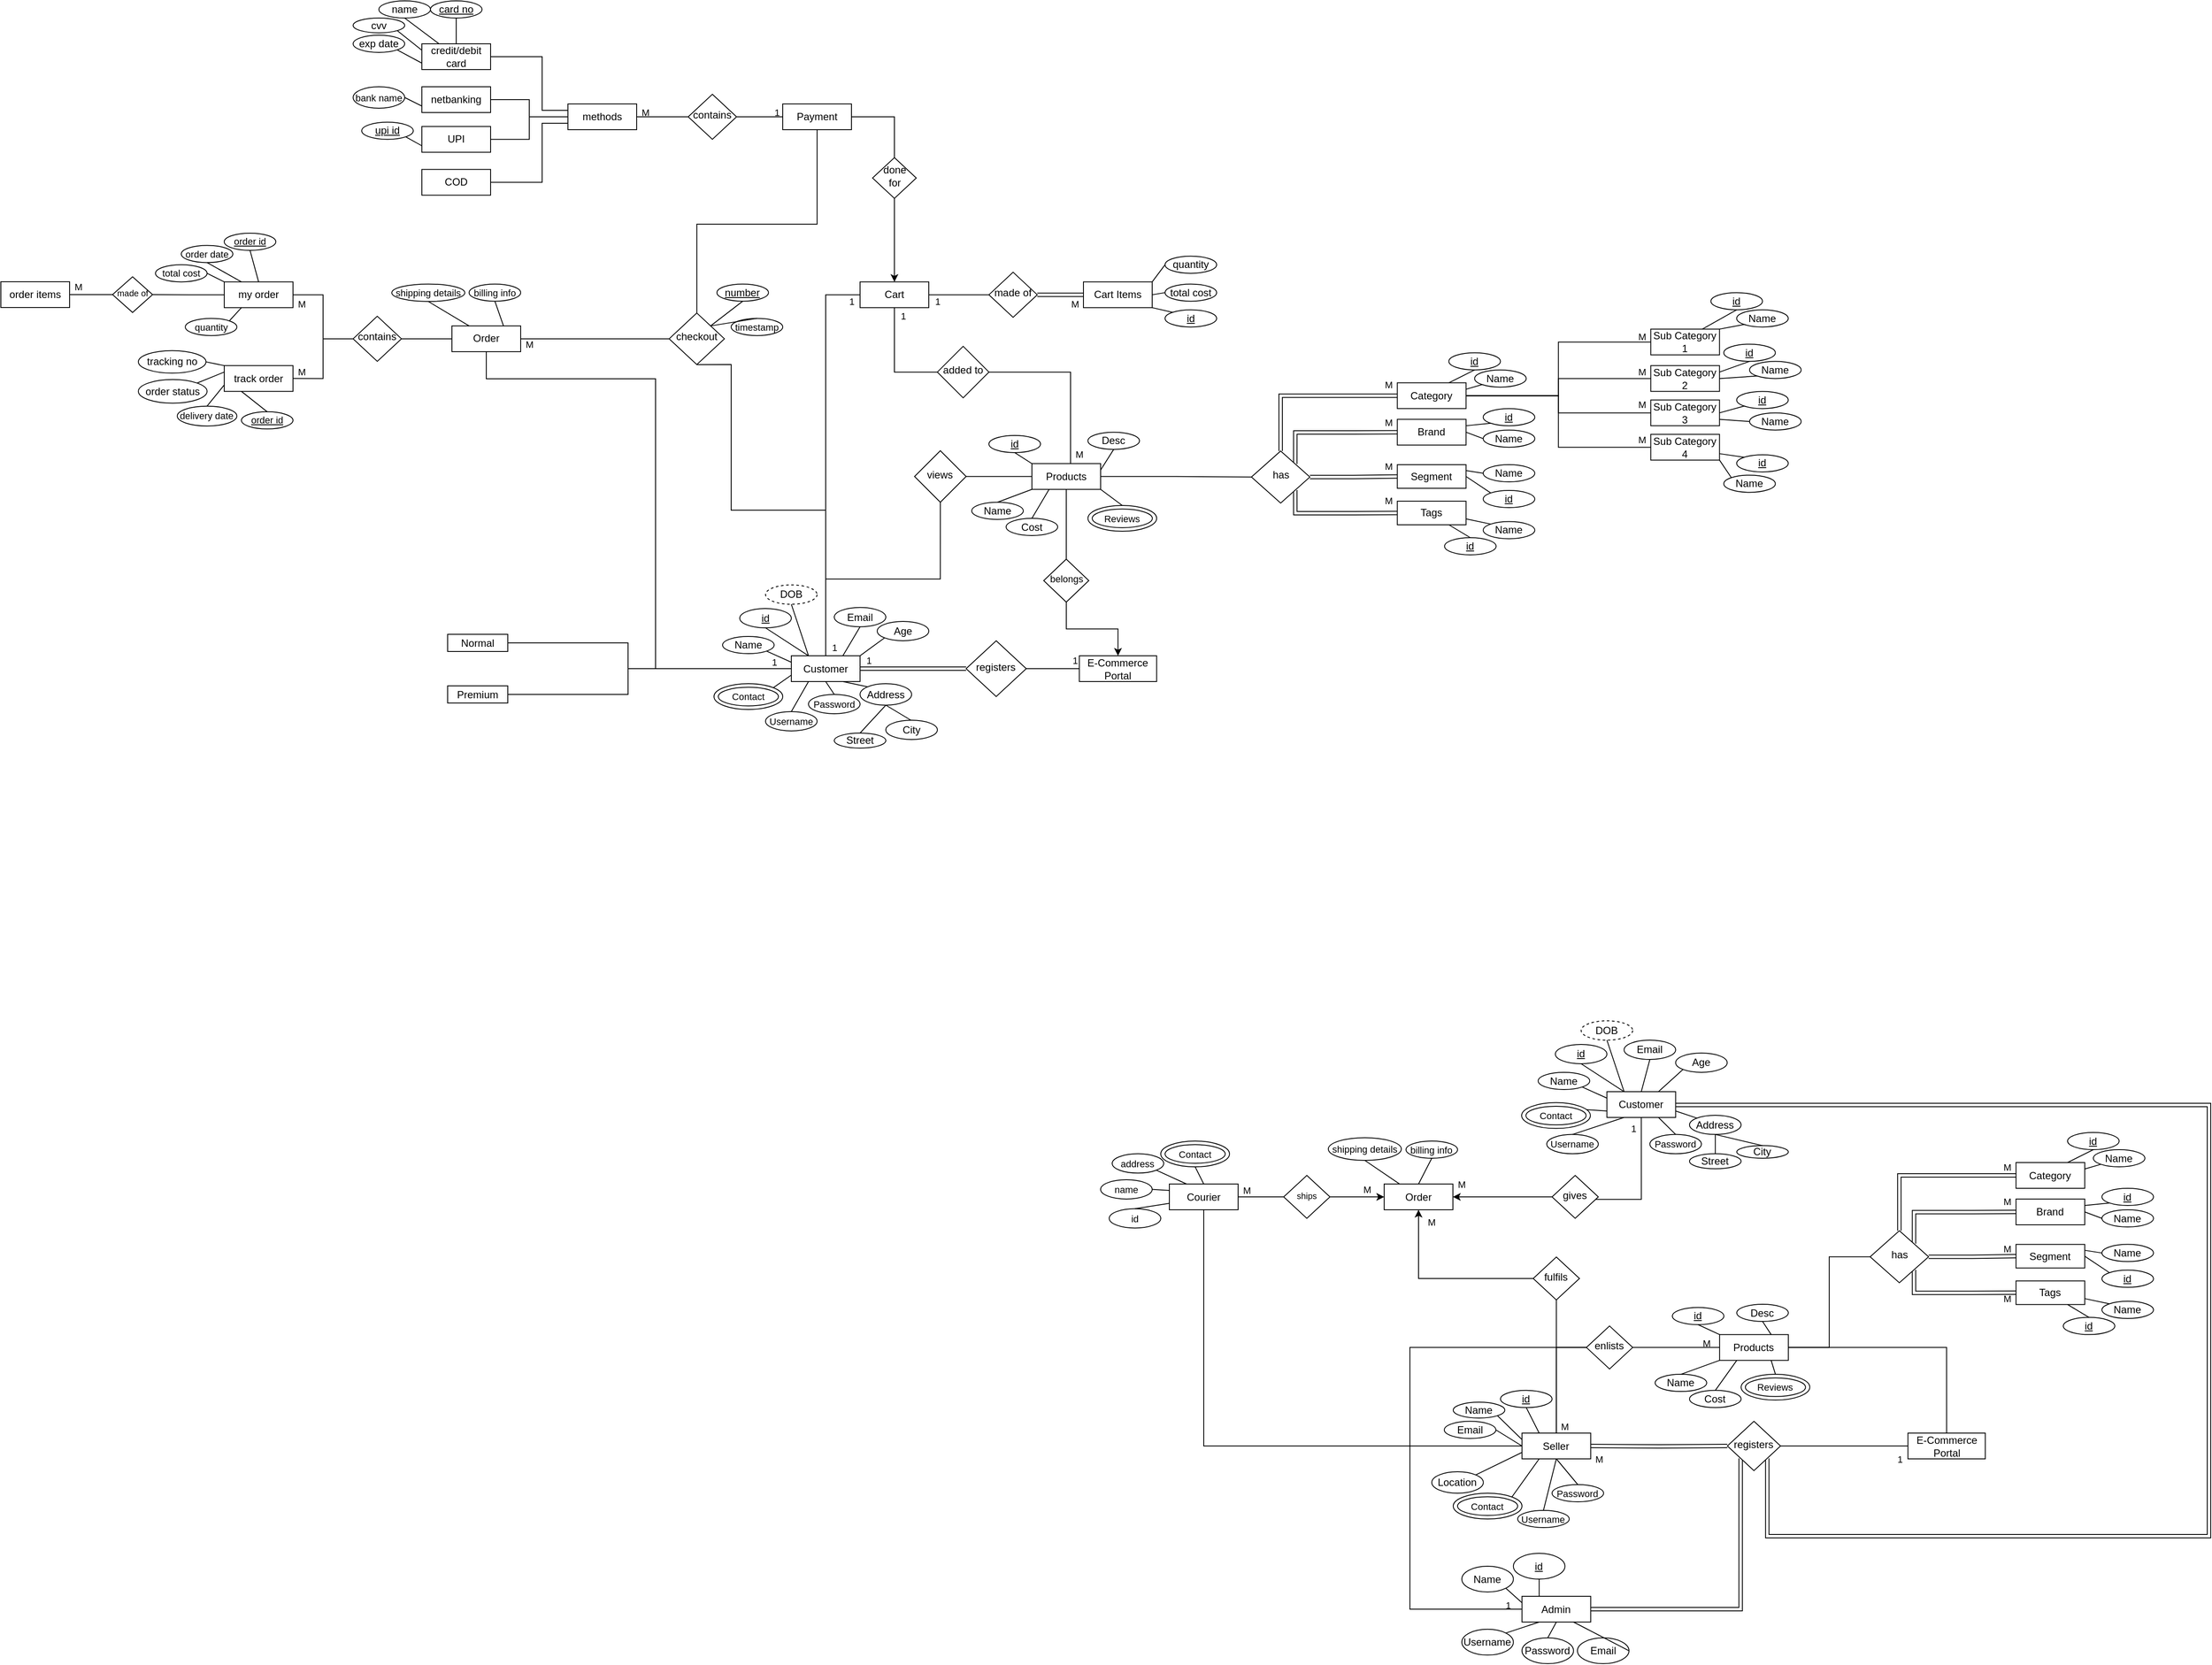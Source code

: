 <mxfile version="14.9.8" type="github">
  <diagram id="C5RBs43oDa-KdzZeNtuy" name="Page-1">
    <mxGraphModel dx="1678" dy="971" grid="1" gridSize="10" guides="1" tooltips="1" connect="1" arrows="1" fold="1" page="1" pageScale="1" pageWidth="3300" pageHeight="2339" background="none" math="0" shadow="0">
      <root>
        <mxCell id="WIyWlLk6GJQsqaUBKTNV-0" />
        <mxCell id="WIyWlLk6GJQsqaUBKTNV-1" parent="WIyWlLk6GJQsqaUBKTNV-0" />
        <mxCell id="XLvopbLPkMRgBaN1qyR0-308" style="edgeStyle=orthogonalEdgeStyle;rounded=0;orthogonalLoop=1;jettySize=auto;html=1;exitX=0.5;exitY=0;exitDx=0;exitDy=0;entryX=0.5;entryY=1;entryDx=0;entryDy=0;fontSize=11;startArrow=none;startFill=0;endArrow=none;endFill=0;strokeColor=#000000;" edge="1" parent="WIyWlLk6GJQsqaUBKTNV-1" source="WIyWlLk6GJQsqaUBKTNV-3" target="XLvopbLPkMRgBaN1qyR0-94">
          <mxGeometry relative="1" as="geometry" />
        </mxCell>
        <mxCell id="XLvopbLPkMRgBaN1qyR0-1" style="edgeStyle=orthogonalEdgeStyle;rounded=0;orthogonalLoop=1;jettySize=auto;html=1;exitX=1;exitY=0.5;exitDx=0;exitDy=0;endArrow=none;endFill=0;" edge="1" parent="WIyWlLk6GJQsqaUBKTNV-1" source="WIyWlLk6GJQsqaUBKTNV-6" target="WIyWlLk6GJQsqaUBKTNV-7">
          <mxGeometry relative="1" as="geometry" />
        </mxCell>
        <mxCell id="WIyWlLk6GJQsqaUBKTNV-6" value="registers" style="rhombus;whiteSpace=wrap;html=1;shadow=0;fontFamily=Helvetica;fontSize=12;align=center;strokeWidth=1;spacing=6;spacingTop=-4;" parent="WIyWlLk6GJQsqaUBKTNV-1" vertex="1">
          <mxGeometry x="1143.44" y="835" width="70" height="65" as="geometry" />
        </mxCell>
        <mxCell id="WIyWlLk6GJQsqaUBKTNV-7" value="E-Commerce Portal" style="rounded=0;whiteSpace=wrap;html=1;fontSize=12;glass=0;strokeWidth=1;shadow=0;" parent="WIyWlLk6GJQsqaUBKTNV-1" vertex="1">
          <mxGeometry x="1275.21" y="852.5" width="90" height="30" as="geometry" />
        </mxCell>
        <mxCell id="XLvopbLPkMRgBaN1qyR0-23" style="edgeStyle=orthogonalEdgeStyle;rounded=0;orthogonalLoop=1;jettySize=auto;html=1;entryX=0;entryY=0.5;entryDx=0;entryDy=0;shape=link;exitX=1;exitY=0.5;exitDx=0;exitDy=0;" edge="1" parent="WIyWlLk6GJQsqaUBKTNV-1" source="WIyWlLk6GJQsqaUBKTNV-3" target="WIyWlLk6GJQsqaUBKTNV-6">
          <mxGeometry relative="1" as="geometry">
            <mxPoint x="1160.0" y="872.5" as="sourcePoint" />
          </mxGeometry>
        </mxCell>
        <mxCell id="XLvopbLPkMRgBaN1qyR0-424" style="edgeStyle=orthogonalEdgeStyle;rounded=0;orthogonalLoop=1;jettySize=auto;html=1;entryX=0;entryY=0.5;entryDx=0;entryDy=0;fontSize=11;startArrow=none;startFill=0;endArrow=none;endFill=0;strokeColor=#000000;" edge="1" parent="WIyWlLk6GJQsqaUBKTNV-1" source="XLvopbLPkMRgBaN1qyR0-24" target="XLvopbLPkMRgBaN1qyR0-423">
          <mxGeometry relative="1" as="geometry" />
        </mxCell>
        <mxCell id="XLvopbLPkMRgBaN1qyR0-570" style="edgeStyle=orthogonalEdgeStyle;rounded=0;sketch=0;jumpStyle=none;jumpSize=7;orthogonalLoop=1;jettySize=auto;html=1;entryX=0.5;entryY=1;entryDx=0;entryDy=0;shadow=0;fontSize=11;startArrow=none;startFill=0;endArrow=none;endFill=0;strokeColor=#000000;" edge="1" parent="WIyWlLk6GJQsqaUBKTNV-1" source="XLvopbLPkMRgBaN1qyR0-24" target="XLvopbLPkMRgBaN1qyR0-568">
          <mxGeometry relative="1" as="geometry" />
        </mxCell>
        <mxCell id="XLvopbLPkMRgBaN1qyR0-627" style="edgeStyle=orthogonalEdgeStyle;rounded=0;sketch=0;jumpStyle=none;jumpSize=7;orthogonalLoop=1;jettySize=auto;html=1;entryX=0.5;entryY=1;entryDx=0;entryDy=0;shadow=0;fontSize=10;startArrow=none;startFill=0;endArrow=none;endFill=0;strokeColor=#000000;" edge="1" parent="WIyWlLk6GJQsqaUBKTNV-1" source="XLvopbLPkMRgBaN1qyR0-24" target="XLvopbLPkMRgBaN1qyR0-606">
          <mxGeometry relative="1" as="geometry" />
        </mxCell>
        <mxCell id="XLvopbLPkMRgBaN1qyR0-24" value="Seller" style="rounded=0;whiteSpace=wrap;html=1;fontSize=12;glass=0;strokeWidth=1;shadow=0;" vertex="1" parent="WIyWlLk6GJQsqaUBKTNV-1">
          <mxGeometry x="1790.4" y="1757.5" width="80" height="30" as="geometry" />
        </mxCell>
        <mxCell id="XLvopbLPkMRgBaN1qyR0-25" value="&lt;u&gt;id&lt;/u&gt;" style="ellipse;whiteSpace=wrap;html=1;" vertex="1" parent="WIyWlLk6GJQsqaUBKTNV-1">
          <mxGeometry x="1765.4" y="1707.81" width="60" height="20" as="geometry" />
        </mxCell>
        <mxCell id="XLvopbLPkMRgBaN1qyR0-26" value="Name" style="ellipse;whiteSpace=wrap;html=1;" vertex="1" parent="WIyWlLk6GJQsqaUBKTNV-1">
          <mxGeometry x="1710.4" y="1721.56" width="60" height="18.44" as="geometry" />
        </mxCell>
        <mxCell id="XLvopbLPkMRgBaN1qyR0-27" value="Email" style="ellipse;whiteSpace=wrap;html=1;" vertex="1" parent="WIyWlLk6GJQsqaUBKTNV-1">
          <mxGeometry x="1700" y="1743.75" width="60" height="20" as="geometry" />
        </mxCell>
        <mxCell id="XLvopbLPkMRgBaN1qyR0-28" value="Location" style="ellipse;whiteSpace=wrap;html=1;" vertex="1" parent="WIyWlLk6GJQsqaUBKTNV-1">
          <mxGeometry x="1685.43" y="1802.5" width="60" height="25" as="geometry" />
        </mxCell>
        <mxCell id="XLvopbLPkMRgBaN1qyR0-29" value="Username" style="ellipse;whiteSpace=wrap;html=1;fontSize=11;" vertex="1" parent="WIyWlLk6GJQsqaUBKTNV-1">
          <mxGeometry x="1785.4" y="1847.5" width="60" height="20" as="geometry" />
        </mxCell>
        <mxCell id="XLvopbLPkMRgBaN1qyR0-30" value="Password" style="ellipse;whiteSpace=wrap;html=1;fontSize=11;" vertex="1" parent="WIyWlLk6GJQsqaUBKTNV-1">
          <mxGeometry x="1825.4" y="1817.5" width="60" height="20" as="geometry" />
        </mxCell>
        <mxCell id="XLvopbLPkMRgBaN1qyR0-31" value="" style="endArrow=none;html=1;entryX=0.5;entryY=1;entryDx=0;entryDy=0;exitX=0.25;exitY=0;exitDx=0;exitDy=0;" edge="1" parent="WIyWlLk6GJQsqaUBKTNV-1" source="XLvopbLPkMRgBaN1qyR0-24" target="XLvopbLPkMRgBaN1qyR0-25">
          <mxGeometry width="50" height="50" relative="1" as="geometry">
            <mxPoint x="1820.4" y="1752.5" as="sourcePoint" />
            <mxPoint x="1930.4" y="1782.5" as="targetPoint" />
          </mxGeometry>
        </mxCell>
        <mxCell id="XLvopbLPkMRgBaN1qyR0-32" value="" style="endArrow=none;html=1;entryX=1;entryY=1;entryDx=0;entryDy=0;exitX=0;exitY=0.25;exitDx=0;exitDy=0;" edge="1" parent="WIyWlLk6GJQsqaUBKTNV-1" source="XLvopbLPkMRgBaN1qyR0-24" target="XLvopbLPkMRgBaN1qyR0-26">
          <mxGeometry width="50" height="50" relative="1" as="geometry">
            <mxPoint x="1787.4" y="1762.5" as="sourcePoint" />
            <mxPoint x="1780.4" y="1746.51" as="targetPoint" />
          </mxGeometry>
        </mxCell>
        <mxCell id="XLvopbLPkMRgBaN1qyR0-33" value="" style="endArrow=none;html=1;entryX=1;entryY=0.5;entryDx=0;entryDy=0;exitX=0;exitY=0.5;exitDx=0;exitDy=0;" edge="1" parent="WIyWlLk6GJQsqaUBKTNV-1" source="XLvopbLPkMRgBaN1qyR0-24" target="XLvopbLPkMRgBaN1qyR0-27">
          <mxGeometry width="50" height="50" relative="1" as="geometry">
            <mxPoint x="1840.4" y="1772.5" as="sourcePoint" />
            <mxPoint x="1833.04" y="1756.51" as="targetPoint" />
          </mxGeometry>
        </mxCell>
        <mxCell id="XLvopbLPkMRgBaN1qyR0-34" value="" style="endArrow=none;html=1;entryX=1;entryY=0;entryDx=0;entryDy=0;exitX=0;exitY=0.75;exitDx=0;exitDy=0;" edge="1" parent="WIyWlLk6GJQsqaUBKTNV-1" source="XLvopbLPkMRgBaN1qyR0-24" target="XLvopbLPkMRgBaN1qyR0-28">
          <mxGeometry width="50" height="50" relative="1" as="geometry">
            <mxPoint x="1793.4" y="1801.5" as="sourcePoint" />
            <mxPoint x="1843.04" y="1766.51" as="targetPoint" />
          </mxGeometry>
        </mxCell>
        <mxCell id="XLvopbLPkMRgBaN1qyR0-35" value="" style="endArrow=none;html=1;entryX=0.5;entryY=0;entryDx=0;entryDy=0;exitX=0.5;exitY=1;exitDx=0;exitDy=0;" edge="1" parent="WIyWlLk6GJQsqaUBKTNV-1" source="XLvopbLPkMRgBaN1qyR0-24" target="XLvopbLPkMRgBaN1qyR0-29">
          <mxGeometry width="50" height="50" relative="1" as="geometry">
            <mxPoint x="1860.4" y="1792.5" as="sourcePoint" />
            <mxPoint x="1853.04" y="1776.51" as="targetPoint" />
          </mxGeometry>
        </mxCell>
        <mxCell id="XLvopbLPkMRgBaN1qyR0-36" value="" style="endArrow=none;html=1;entryX=0.5;entryY=1;entryDx=0;entryDy=0;exitX=0.5;exitY=0;exitDx=0;exitDy=0;" edge="1" parent="WIyWlLk6GJQsqaUBKTNV-1" source="XLvopbLPkMRgBaN1qyR0-30" target="XLvopbLPkMRgBaN1qyR0-24">
          <mxGeometry width="50" height="50" relative="1" as="geometry">
            <mxPoint x="1870.4" y="1802.5" as="sourcePoint" />
            <mxPoint x="1863.04" y="1786.51" as="targetPoint" />
          </mxGeometry>
        </mxCell>
        <mxCell id="XLvopbLPkMRgBaN1qyR0-76" style="edgeStyle=orthogonalEdgeStyle;rounded=0;orthogonalLoop=1;jettySize=auto;html=1;exitX=0.5;exitY=0;exitDx=0;exitDy=0;entryX=0;entryY=0.5;entryDx=0;entryDy=0;startArrow=none;startFill=0;endArrow=none;endFill=0;strokeColor=#000000;shape=link;" edge="1" parent="WIyWlLk6GJQsqaUBKTNV-1" source="XLvopbLPkMRgBaN1qyR0-99" target="XLvopbLPkMRgBaN1qyR0-71">
          <mxGeometry relative="1" as="geometry">
            <mxPoint x="1530.3" y="647.5" as="sourcePoint" />
          </mxGeometry>
        </mxCell>
        <mxCell id="XLvopbLPkMRgBaN1qyR0-334" style="edgeStyle=orthogonalEdgeStyle;rounded=0;orthogonalLoop=1;jettySize=auto;html=1;exitX=0.5;exitY=1;exitDx=0;exitDy=0;entryX=0.5;entryY=0;entryDx=0;entryDy=0;fontSize=11;startArrow=none;startFill=0;endArrow=none;endFill=0;strokeColor=#000000;" edge="1" parent="WIyWlLk6GJQsqaUBKTNV-1" source="XLvopbLPkMRgBaN1qyR0-50" target="XLvopbLPkMRgBaN1qyR0-333">
          <mxGeometry relative="1" as="geometry" />
        </mxCell>
        <mxCell id="XLvopbLPkMRgBaN1qyR0-343" style="edgeStyle=orthogonalEdgeStyle;rounded=0;orthogonalLoop=1;jettySize=auto;html=1;entryX=1;entryY=0.5;entryDx=0;entryDy=0;fontSize=11;startArrow=none;startFill=0;endArrow=none;endFill=0;strokeColor=#000000;" edge="1" parent="WIyWlLk6GJQsqaUBKTNV-1" source="XLvopbLPkMRgBaN1qyR0-50" target="XLvopbLPkMRgBaN1qyR0-341">
          <mxGeometry relative="1" as="geometry">
            <Array as="points">
              <mxPoint x="1265" y="522" />
            </Array>
          </mxGeometry>
        </mxCell>
        <mxCell id="XLvopbLPkMRgBaN1qyR0-634" style="edgeStyle=orthogonalEdgeStyle;rounded=0;sketch=0;jumpStyle=none;jumpSize=7;orthogonalLoop=1;jettySize=auto;html=1;entryX=0;entryY=0.5;entryDx=0;entryDy=0;shadow=0;fontSize=10;startArrow=none;startFill=0;endArrow=none;endFill=0;strokeColor=#000000;" edge="1" parent="WIyWlLk6GJQsqaUBKTNV-1" source="XLvopbLPkMRgBaN1qyR0-50" target="XLvopbLPkMRgBaN1qyR0-99">
          <mxGeometry relative="1" as="geometry" />
        </mxCell>
        <mxCell id="XLvopbLPkMRgBaN1qyR0-50" value="Products" style="rounded=0;whiteSpace=wrap;html=1;fontSize=12;glass=0;strokeWidth=1;shadow=0;" vertex="1" parent="WIyWlLk6GJQsqaUBKTNV-1">
          <mxGeometry x="1220" y="628.75" width="80" height="30" as="geometry" />
        </mxCell>
        <mxCell id="XLvopbLPkMRgBaN1qyR0-160" style="edgeStyle=orthogonalEdgeStyle;rounded=0;orthogonalLoop=1;jettySize=auto;html=1;exitX=1;exitY=0.5;exitDx=0;exitDy=0;entryX=0;entryY=0.5;entryDx=0;entryDy=0;startArrow=none;startFill=0;endArrow=none;endFill=0;strokeColor=#000000;" edge="1" parent="WIyWlLk6GJQsqaUBKTNV-1" source="XLvopbLPkMRgBaN1qyR0-51" target="XLvopbLPkMRgBaN1qyR0-159">
          <mxGeometry relative="1" as="geometry" />
        </mxCell>
        <mxCell id="XLvopbLPkMRgBaN1qyR0-51" value="Cart" style="rounded=0;whiteSpace=wrap;html=1;fontSize=12;glass=0;strokeWidth=1;shadow=0;" vertex="1" parent="WIyWlLk6GJQsqaUBKTNV-1">
          <mxGeometry x="1020" y="417.19" width="80" height="30" as="geometry" />
        </mxCell>
        <mxCell id="XLvopbLPkMRgBaN1qyR0-54" value="&lt;u&gt;id&lt;/u&gt;" style="ellipse;whiteSpace=wrap;html=1;" vertex="1" parent="WIyWlLk6GJQsqaUBKTNV-1">
          <mxGeometry x="1170" y="595.94" width="60" height="20" as="geometry" />
        </mxCell>
        <mxCell id="XLvopbLPkMRgBaN1qyR0-55" value="" style="endArrow=none;html=1;entryX=0.5;entryY=1;entryDx=0;entryDy=0;exitX=0;exitY=0;exitDx=0;exitDy=0;" edge="1" parent="WIyWlLk6GJQsqaUBKTNV-1" target="XLvopbLPkMRgBaN1qyR0-54" source="XLvopbLPkMRgBaN1qyR0-50">
          <mxGeometry width="50" height="50" relative="1" as="geometry">
            <mxPoint x="1250" y="627.5" as="sourcePoint" />
            <mxPoint x="1370" y="652.5" as="targetPoint" />
          </mxGeometry>
        </mxCell>
        <mxCell id="XLvopbLPkMRgBaN1qyR0-59" value="" style="endArrow=none;html=1;entryX=0;entryY=1;entryDx=0;entryDy=0;exitX=0.5;exitY=0;exitDx=0;exitDy=0;" edge="1" parent="WIyWlLk6GJQsqaUBKTNV-1" source="XLvopbLPkMRgBaN1qyR0-60" target="XLvopbLPkMRgBaN1qyR0-50">
          <mxGeometry width="50" height="50" relative="1" as="geometry">
            <mxPoint x="1210" y="672.5" as="sourcePoint" />
            <mxPoint x="1260" y="617.5" as="targetPoint" />
          </mxGeometry>
        </mxCell>
        <mxCell id="XLvopbLPkMRgBaN1qyR0-60" value="Name" style="ellipse;whiteSpace=wrap;html=1;" vertex="1" parent="WIyWlLk6GJQsqaUBKTNV-1">
          <mxGeometry x="1150" y="673.75" width="60" height="20" as="geometry" />
        </mxCell>
        <mxCell id="XLvopbLPkMRgBaN1qyR0-61" value="Cost" style="ellipse;whiteSpace=wrap;html=1;" vertex="1" parent="WIyWlLk6GJQsqaUBKTNV-1">
          <mxGeometry x="1190" y="692.5" width="60" height="20" as="geometry" />
        </mxCell>
        <mxCell id="XLvopbLPkMRgBaN1qyR0-62" value="" style="endArrow=none;html=1;exitX=0.5;exitY=0;exitDx=0;exitDy=0;entryX=0.25;entryY=1;entryDx=0;entryDy=0;" edge="1" parent="WIyWlLk6GJQsqaUBKTNV-1" source="XLvopbLPkMRgBaN1qyR0-61" target="XLvopbLPkMRgBaN1qyR0-50">
          <mxGeometry width="50" height="50" relative="1" as="geometry">
            <mxPoint x="1260" y="637.5" as="sourcePoint" />
            <mxPoint x="1230" y="617.5" as="targetPoint" />
          </mxGeometry>
        </mxCell>
        <mxCell id="XLvopbLPkMRgBaN1qyR0-63" value="Desc" style="ellipse;whiteSpace=wrap;html=1;" vertex="1" parent="WIyWlLk6GJQsqaUBKTNV-1">
          <mxGeometry x="1285.21" y="592.19" width="60" height="20" as="geometry" />
        </mxCell>
        <mxCell id="XLvopbLPkMRgBaN1qyR0-64" value="" style="endArrow=none;html=1;entryX=0.5;entryY=1;entryDx=0;entryDy=0;exitX=1;exitY=0.25;exitDx=0;exitDy=0;" edge="1" parent="WIyWlLk6GJQsqaUBKTNV-1" source="XLvopbLPkMRgBaN1qyR0-50" target="XLvopbLPkMRgBaN1qyR0-63">
          <mxGeometry width="50" height="50" relative="1" as="geometry">
            <mxPoint x="1270" y="627.5" as="sourcePoint" />
            <mxPoint x="1230" y="617.5" as="targetPoint" />
          </mxGeometry>
        </mxCell>
        <mxCell id="XLvopbLPkMRgBaN1qyR0-108" style="edgeStyle=orthogonalEdgeStyle;rounded=0;orthogonalLoop=1;jettySize=auto;html=1;entryX=0;entryY=0.5;entryDx=0;entryDy=0;startArrow=none;startFill=0;endArrow=none;endFill=0;strokeColor=#000000;" edge="1" parent="WIyWlLk6GJQsqaUBKTNV-1" source="XLvopbLPkMRgBaN1qyR0-71" target="XLvopbLPkMRgBaN1qyR0-105">
          <mxGeometry relative="1" as="geometry" />
        </mxCell>
        <mxCell id="XLvopbLPkMRgBaN1qyR0-110" style="edgeStyle=orthogonalEdgeStyle;rounded=0;orthogonalLoop=1;jettySize=auto;html=1;exitX=1;exitY=0.5;exitDx=0;exitDy=0;entryX=0;entryY=0.5;entryDx=0;entryDy=0;startArrow=none;startFill=0;endArrow=none;endFill=0;strokeColor=#000000;" edge="1" parent="WIyWlLk6GJQsqaUBKTNV-1" source="XLvopbLPkMRgBaN1qyR0-71" target="XLvopbLPkMRgBaN1qyR0-109">
          <mxGeometry relative="1" as="geometry" />
        </mxCell>
        <mxCell id="XLvopbLPkMRgBaN1qyR0-112" style="edgeStyle=orthogonalEdgeStyle;rounded=0;orthogonalLoop=1;jettySize=auto;html=1;exitX=1;exitY=0.5;exitDx=0;exitDy=0;entryX=0;entryY=0.5;entryDx=0;entryDy=0;startArrow=none;startFill=0;endArrow=none;endFill=0;strokeColor=#000000;" edge="1" parent="WIyWlLk6GJQsqaUBKTNV-1" source="XLvopbLPkMRgBaN1qyR0-71" target="XLvopbLPkMRgBaN1qyR0-111">
          <mxGeometry relative="1" as="geometry" />
        </mxCell>
        <mxCell id="XLvopbLPkMRgBaN1qyR0-114" style="edgeStyle=orthogonalEdgeStyle;rounded=0;orthogonalLoop=1;jettySize=auto;html=1;exitX=1;exitY=0.5;exitDx=0;exitDy=0;entryX=0;entryY=0.5;entryDx=0;entryDy=0;startArrow=none;startFill=0;endArrow=none;endFill=0;strokeColor=#000000;" edge="1" parent="WIyWlLk6GJQsqaUBKTNV-1" source="XLvopbLPkMRgBaN1qyR0-71" target="XLvopbLPkMRgBaN1qyR0-113">
          <mxGeometry relative="1" as="geometry" />
        </mxCell>
        <mxCell id="XLvopbLPkMRgBaN1qyR0-71" value="Category" style="rounded=0;whiteSpace=wrap;html=1;fontSize=12;glass=0;strokeWidth=1;shadow=0;" vertex="1" parent="WIyWlLk6GJQsqaUBKTNV-1">
          <mxGeometry x="1645.3" y="534.69" width="80" height="30" as="geometry" />
        </mxCell>
        <mxCell id="XLvopbLPkMRgBaN1qyR0-72" value="Brand" style="rounded=0;whiteSpace=wrap;html=1;fontSize=12;glass=0;strokeWidth=1;shadow=0;" vertex="1" parent="WIyWlLk6GJQsqaUBKTNV-1">
          <mxGeometry x="1645.3" y="577.19" width="80" height="30" as="geometry" />
        </mxCell>
        <mxCell id="XLvopbLPkMRgBaN1qyR0-73" value="Segment" style="rounded=0;whiteSpace=wrap;html=1;fontSize=12;glass=0;strokeWidth=1;shadow=0;" vertex="1" parent="WIyWlLk6GJQsqaUBKTNV-1">
          <mxGeometry x="1645.3" y="630" width="80" height="27.5" as="geometry" />
        </mxCell>
        <mxCell id="XLvopbLPkMRgBaN1qyR0-79" value="&lt;u&gt;id&lt;/u&gt;" style="ellipse;whiteSpace=wrap;html=1;" vertex="1" parent="WIyWlLk6GJQsqaUBKTNV-1">
          <mxGeometry x="1705.3" y="499.69" width="60" height="20" as="geometry" />
        </mxCell>
        <mxCell id="XLvopbLPkMRgBaN1qyR0-80" value="" style="endArrow=none;html=1;entryX=0.5;entryY=1;entryDx=0;entryDy=0;exitX=0.75;exitY=0;exitDx=0;exitDy=0;" edge="1" parent="WIyWlLk6GJQsqaUBKTNV-1" target="XLvopbLPkMRgBaN1qyR0-79" source="XLvopbLPkMRgBaN1qyR0-71">
          <mxGeometry width="50" height="50" relative="1" as="geometry">
            <mxPoint x="1755.3" y="499.69" as="sourcePoint" />
            <mxPoint x="1875.3" y="524.69" as="targetPoint" />
          </mxGeometry>
        </mxCell>
        <mxCell id="XLvopbLPkMRgBaN1qyR0-81" value="Name" style="ellipse;whiteSpace=wrap;html=1;" vertex="1" parent="WIyWlLk6GJQsqaUBKTNV-1">
          <mxGeometry x="1735.3" y="519.69" width="60" height="20" as="geometry" />
        </mxCell>
        <mxCell id="XLvopbLPkMRgBaN1qyR0-82" value="" style="endArrow=none;html=1;entryX=0;entryY=1;entryDx=0;entryDy=0;exitX=1;exitY=0.25;exitDx=0;exitDy=0;" edge="1" parent="WIyWlLk6GJQsqaUBKTNV-1" source="XLvopbLPkMRgBaN1qyR0-71" target="XLvopbLPkMRgBaN1qyR0-81">
          <mxGeometry width="50" height="50" relative="1" as="geometry">
            <mxPoint x="1715.3" y="544.69" as="sourcePoint" />
            <mxPoint x="1745.3" y="529.69" as="targetPoint" />
          </mxGeometry>
        </mxCell>
        <mxCell id="XLvopbLPkMRgBaN1qyR0-83" value="&lt;u&gt;id&lt;/u&gt;" style="ellipse;whiteSpace=wrap;html=1;" vertex="1" parent="WIyWlLk6GJQsqaUBKTNV-1">
          <mxGeometry x="1745.3" y="564.69" width="60" height="20" as="geometry" />
        </mxCell>
        <mxCell id="XLvopbLPkMRgBaN1qyR0-84" value="" style="endArrow=none;html=1;entryX=0;entryY=1;entryDx=0;entryDy=0;exitX=1;exitY=0.25;exitDx=0;exitDy=0;" edge="1" parent="WIyWlLk6GJQsqaUBKTNV-1" target="XLvopbLPkMRgBaN1qyR0-83" source="XLvopbLPkMRgBaN1qyR0-72">
          <mxGeometry width="50" height="50" relative="1" as="geometry">
            <mxPoint x="1735.3" y="594.69" as="sourcePoint" />
            <mxPoint x="1905.3" y="584.69" as="targetPoint" />
          </mxGeometry>
        </mxCell>
        <mxCell id="XLvopbLPkMRgBaN1qyR0-85" value="Name" style="ellipse;whiteSpace=wrap;html=1;" vertex="1" parent="WIyWlLk6GJQsqaUBKTNV-1">
          <mxGeometry x="1745.3" y="589.69" width="60" height="20" as="geometry" />
        </mxCell>
        <mxCell id="XLvopbLPkMRgBaN1qyR0-86" value="" style="endArrow=none;html=1;entryX=0;entryY=0.5;entryDx=0;entryDy=0;exitX=1;exitY=0.5;exitDx=0;exitDy=0;" edge="1" parent="WIyWlLk6GJQsqaUBKTNV-1" target="XLvopbLPkMRgBaN1qyR0-85" source="XLvopbLPkMRgBaN1qyR0-72">
          <mxGeometry width="50" height="50" relative="1" as="geometry">
            <mxPoint x="1755.3" y="602.19" as="sourcePoint" />
            <mxPoint x="1775.3" y="589.69" as="targetPoint" />
          </mxGeometry>
        </mxCell>
        <mxCell id="XLvopbLPkMRgBaN1qyR0-88" value="&lt;u&gt;id&lt;/u&gt;" style="ellipse;whiteSpace=wrap;html=1;" vertex="1" parent="WIyWlLk6GJQsqaUBKTNV-1">
          <mxGeometry x="1745.3" y="660" width="60" height="20" as="geometry" />
        </mxCell>
        <mxCell id="XLvopbLPkMRgBaN1qyR0-89" value="" style="endArrow=none;html=1;entryX=0;entryY=0;entryDx=0;entryDy=0;exitX=1;exitY=0.5;exitDx=0;exitDy=0;" edge="1" parent="WIyWlLk6GJQsqaUBKTNV-1" target="XLvopbLPkMRgBaN1qyR0-88" source="XLvopbLPkMRgBaN1qyR0-73">
          <mxGeometry width="50" height="50" relative="1" as="geometry">
            <mxPoint x="1745.3" y="665" as="sourcePoint" />
            <mxPoint x="1915.3" y="655" as="targetPoint" />
          </mxGeometry>
        </mxCell>
        <mxCell id="XLvopbLPkMRgBaN1qyR0-90" value="Name" style="ellipse;whiteSpace=wrap;html=1;" vertex="1" parent="WIyWlLk6GJQsqaUBKTNV-1">
          <mxGeometry x="1745.3" y="630" width="60" height="20" as="geometry" />
        </mxCell>
        <mxCell id="XLvopbLPkMRgBaN1qyR0-91" value="" style="endArrow=none;html=1;entryX=0;entryY=0.5;entryDx=0;entryDy=0;exitX=1;exitY=0.25;exitDx=0;exitDy=0;" edge="1" parent="WIyWlLk6GJQsqaUBKTNV-1" target="XLvopbLPkMRgBaN1qyR0-90" source="XLvopbLPkMRgBaN1qyR0-73">
          <mxGeometry width="50" height="50" relative="1" as="geometry">
            <mxPoint x="1765.3" y="672.5" as="sourcePoint" />
            <mxPoint x="1785.3" y="660" as="targetPoint" />
          </mxGeometry>
        </mxCell>
        <mxCell id="XLvopbLPkMRgBaN1qyR0-635" style="edgeStyle=orthogonalEdgeStyle;rounded=0;sketch=0;jumpStyle=none;jumpSize=7;orthogonalLoop=1;jettySize=auto;html=1;entryX=0;entryY=0.5;entryDx=0;entryDy=0;shadow=0;fontSize=10;startArrow=none;startFill=0;endArrow=none;endFill=0;strokeColor=#000000;" edge="1" parent="WIyWlLk6GJQsqaUBKTNV-1" source="XLvopbLPkMRgBaN1qyR0-94" target="XLvopbLPkMRgBaN1qyR0-50">
          <mxGeometry relative="1" as="geometry" />
        </mxCell>
        <mxCell id="XLvopbLPkMRgBaN1qyR0-94" value="views" style="rhombus;whiteSpace=wrap;html=1;shadow=0;fontFamily=Helvetica;fontSize=12;align=center;strokeWidth=1;spacing=6;spacingTop=-4;" vertex="1" parent="WIyWlLk6GJQsqaUBKTNV-1">
          <mxGeometry x="1083.44" y="613.75" width="60" height="60" as="geometry" />
        </mxCell>
        <mxCell id="XLvopbLPkMRgBaN1qyR0-309" style="edgeStyle=orthogonalEdgeStyle;rounded=0;orthogonalLoop=1;jettySize=auto;html=1;exitX=1;exitY=0;exitDx=0;exitDy=0;entryX=0;entryY=0.5;entryDx=0;entryDy=0;fontSize=11;startArrow=none;startFill=0;endArrow=none;endFill=0;strokeColor=#000000;shape=link;" edge="1" parent="WIyWlLk6GJQsqaUBKTNV-1" source="XLvopbLPkMRgBaN1qyR0-99" target="XLvopbLPkMRgBaN1qyR0-72">
          <mxGeometry relative="1" as="geometry">
            <Array as="points">
              <mxPoint x="1526.3" y="592.5" />
              <mxPoint x="1594.3" y="592.5" />
            </Array>
          </mxGeometry>
        </mxCell>
        <mxCell id="XLvopbLPkMRgBaN1qyR0-310" style="edgeStyle=orthogonalEdgeStyle;rounded=0;orthogonalLoop=1;jettySize=auto;html=1;exitX=1;exitY=0.5;exitDx=0;exitDy=0;entryX=0;entryY=0.5;entryDx=0;entryDy=0;fontSize=11;startArrow=none;startFill=0;endArrow=none;endFill=0;strokeColor=#000000;shape=link;" edge="1" parent="WIyWlLk6GJQsqaUBKTNV-1" source="XLvopbLPkMRgBaN1qyR0-99" target="XLvopbLPkMRgBaN1qyR0-73">
          <mxGeometry relative="1" as="geometry" />
        </mxCell>
        <mxCell id="XLvopbLPkMRgBaN1qyR0-312" style="edgeStyle=orthogonalEdgeStyle;shape=link;rounded=0;orthogonalLoop=1;jettySize=auto;html=1;exitX=1;exitY=1;exitDx=0;exitDy=0;entryX=0;entryY=0.5;entryDx=0;entryDy=0;fontSize=11;startArrow=none;startFill=0;endArrow=none;endFill=0;strokeColor=#000000;" edge="1" parent="WIyWlLk6GJQsqaUBKTNV-1" source="XLvopbLPkMRgBaN1qyR0-99" target="XLvopbLPkMRgBaN1qyR0-311">
          <mxGeometry relative="1" as="geometry">
            <Array as="points">
              <mxPoint x="1526.3" y="686.5" />
              <mxPoint x="1594.3" y="686.5" />
            </Array>
          </mxGeometry>
        </mxCell>
        <mxCell id="XLvopbLPkMRgBaN1qyR0-99" value="has" style="rhombus;whiteSpace=wrap;html=1;shadow=0;fontFamily=Helvetica;fontSize=12;align=center;strokeWidth=1;spacing=6;spacingTop=-4;" vertex="1" parent="WIyWlLk6GJQsqaUBKTNV-1">
          <mxGeometry x="1475.51" y="614.07" width="68.06" height="60.62" as="geometry" />
        </mxCell>
        <mxCell id="XLvopbLPkMRgBaN1qyR0-105" value="Sub Category 1" style="rounded=0;whiteSpace=wrap;html=1;fontSize=12;glass=0;strokeWidth=1;shadow=0;" vertex="1" parent="WIyWlLk6GJQsqaUBKTNV-1">
          <mxGeometry x="1940.3" y="472.19" width="80" height="30" as="geometry" />
        </mxCell>
        <mxCell id="XLvopbLPkMRgBaN1qyR0-109" value="Sub Category 2" style="rounded=0;whiteSpace=wrap;html=1;fontSize=12;glass=0;strokeWidth=1;shadow=0;" vertex="1" parent="WIyWlLk6GJQsqaUBKTNV-1">
          <mxGeometry x="1940.3" y="514.69" width="80" height="30" as="geometry" />
        </mxCell>
        <mxCell id="XLvopbLPkMRgBaN1qyR0-111" value="Sub Category 3" style="rounded=0;whiteSpace=wrap;html=1;fontSize=12;glass=0;strokeWidth=1;shadow=0;" vertex="1" parent="WIyWlLk6GJQsqaUBKTNV-1">
          <mxGeometry x="1940.3" y="554.69" width="80" height="30" as="geometry" />
        </mxCell>
        <mxCell id="XLvopbLPkMRgBaN1qyR0-113" value="Sub Category 4" style="rounded=0;whiteSpace=wrap;html=1;fontSize=12;glass=0;strokeWidth=1;shadow=0;" vertex="1" parent="WIyWlLk6GJQsqaUBKTNV-1">
          <mxGeometry x="1940.3" y="594.69" width="80" height="30" as="geometry" />
        </mxCell>
        <mxCell id="XLvopbLPkMRgBaN1qyR0-115" value="&lt;u&gt;id&lt;/u&gt;" style="ellipse;whiteSpace=wrap;html=1;" vertex="1" parent="WIyWlLk6GJQsqaUBKTNV-1">
          <mxGeometry x="2010.3" y="429.69" width="60" height="20" as="geometry" />
        </mxCell>
        <mxCell id="XLvopbLPkMRgBaN1qyR0-116" value="" style="endArrow=none;html=1;entryX=0.5;entryY=1;entryDx=0;entryDy=0;exitX=0.75;exitY=0;exitDx=0;exitDy=0;" edge="1" parent="WIyWlLk6GJQsqaUBKTNV-1" target="XLvopbLPkMRgBaN1qyR0-115" source="XLvopbLPkMRgBaN1qyR0-105">
          <mxGeometry width="50" height="50" relative="1" as="geometry">
            <mxPoint x="2010.3" y="464.69" as="sourcePoint" />
            <mxPoint x="2180.3" y="454.69" as="targetPoint" />
          </mxGeometry>
        </mxCell>
        <mxCell id="XLvopbLPkMRgBaN1qyR0-117" value="Name" style="ellipse;whiteSpace=wrap;html=1;" vertex="1" parent="WIyWlLk6GJQsqaUBKTNV-1">
          <mxGeometry x="2040.3" y="449.69" width="60" height="20" as="geometry" />
        </mxCell>
        <mxCell id="XLvopbLPkMRgBaN1qyR0-118" value="" style="endArrow=none;html=1;entryX=0;entryY=1;entryDx=0;entryDy=0;exitX=1;exitY=0;exitDx=0;exitDy=0;" edge="1" parent="WIyWlLk6GJQsqaUBKTNV-1" target="XLvopbLPkMRgBaN1qyR0-117" source="XLvopbLPkMRgBaN1qyR0-105">
          <mxGeometry width="50" height="50" relative="1" as="geometry">
            <mxPoint x="2030.3" y="472.19" as="sourcePoint" />
            <mxPoint x="2050.3" y="459.69" as="targetPoint" />
          </mxGeometry>
        </mxCell>
        <mxCell id="XLvopbLPkMRgBaN1qyR0-119" value="&lt;u&gt;id&lt;/u&gt;" style="ellipse;whiteSpace=wrap;html=1;" vertex="1" parent="WIyWlLk6GJQsqaUBKTNV-1">
          <mxGeometry x="2025.3" y="489.69" width="60" height="20" as="geometry" />
        </mxCell>
        <mxCell id="XLvopbLPkMRgBaN1qyR0-120" value="" style="endArrow=none;html=1;entryX=0.5;entryY=1;entryDx=0;entryDy=0;exitX=1;exitY=0.25;exitDx=0;exitDy=0;" edge="1" parent="WIyWlLk6GJQsqaUBKTNV-1" target="XLvopbLPkMRgBaN1qyR0-119" source="XLvopbLPkMRgBaN1qyR0-109">
          <mxGeometry width="50" height="50" relative="1" as="geometry">
            <mxPoint x="2025.3" y="524.69" as="sourcePoint" />
            <mxPoint x="2195.3" y="514.69" as="targetPoint" />
          </mxGeometry>
        </mxCell>
        <mxCell id="XLvopbLPkMRgBaN1qyR0-121" value="Name" style="ellipse;whiteSpace=wrap;html=1;" vertex="1" parent="WIyWlLk6GJQsqaUBKTNV-1">
          <mxGeometry x="2055.3" y="509.69" width="60" height="20" as="geometry" />
        </mxCell>
        <mxCell id="XLvopbLPkMRgBaN1qyR0-122" value="" style="endArrow=none;html=1;entryX=0;entryY=1;entryDx=0;entryDy=0;exitX=1;exitY=0.5;exitDx=0;exitDy=0;" edge="1" parent="WIyWlLk6GJQsqaUBKTNV-1" target="XLvopbLPkMRgBaN1qyR0-121" source="XLvopbLPkMRgBaN1qyR0-109">
          <mxGeometry width="50" height="50" relative="1" as="geometry">
            <mxPoint x="2030.3" y="532.19" as="sourcePoint" />
            <mxPoint x="2065.3" y="519.69" as="targetPoint" />
          </mxGeometry>
        </mxCell>
        <mxCell id="XLvopbLPkMRgBaN1qyR0-131" value="&lt;u&gt;id&lt;/u&gt;" style="ellipse;whiteSpace=wrap;html=1;" vertex="1" parent="WIyWlLk6GJQsqaUBKTNV-1">
          <mxGeometry x="2040.3" y="544.69" width="60" height="20" as="geometry" />
        </mxCell>
        <mxCell id="XLvopbLPkMRgBaN1qyR0-132" value="" style="endArrow=none;html=1;entryX=0;entryY=1;entryDx=0;entryDy=0;exitX=1;exitY=0.5;exitDx=0;exitDy=0;" edge="1" parent="WIyWlLk6GJQsqaUBKTNV-1" target="XLvopbLPkMRgBaN1qyR0-131" source="XLvopbLPkMRgBaN1qyR0-111">
          <mxGeometry width="50" height="50" relative="1" as="geometry">
            <mxPoint x="2025.3" y="577.19" as="sourcePoint" />
            <mxPoint x="2195.3" y="567.19" as="targetPoint" />
          </mxGeometry>
        </mxCell>
        <mxCell id="XLvopbLPkMRgBaN1qyR0-133" value="Name" style="ellipse;whiteSpace=wrap;html=1;" vertex="1" parent="WIyWlLk6GJQsqaUBKTNV-1">
          <mxGeometry x="2055.3" y="569.69" width="60" height="20" as="geometry" />
        </mxCell>
        <mxCell id="XLvopbLPkMRgBaN1qyR0-134" value="" style="endArrow=none;html=1;entryX=0;entryY=0.5;entryDx=0;entryDy=0;exitX=1;exitY=0.75;exitDx=0;exitDy=0;" edge="1" parent="WIyWlLk6GJQsqaUBKTNV-1" target="XLvopbLPkMRgBaN1qyR0-133" source="XLvopbLPkMRgBaN1qyR0-111">
          <mxGeometry width="50" height="50" relative="1" as="geometry">
            <mxPoint x="2045.3" y="584.69" as="sourcePoint" />
            <mxPoint x="2065.3" y="572.19" as="targetPoint" />
          </mxGeometry>
        </mxCell>
        <mxCell id="XLvopbLPkMRgBaN1qyR0-135" value="&lt;u&gt;id&lt;/u&gt;" style="ellipse;whiteSpace=wrap;html=1;" vertex="1" parent="WIyWlLk6GJQsqaUBKTNV-1">
          <mxGeometry x="2040.3" y="618.44" width="60" height="20" as="geometry" />
        </mxCell>
        <mxCell id="XLvopbLPkMRgBaN1qyR0-136" value="" style="endArrow=none;html=1;entryX=0;entryY=0;entryDx=0;entryDy=0;exitX=1;exitY=0.75;exitDx=0;exitDy=0;" edge="1" parent="WIyWlLk6GJQsqaUBKTNV-1" target="XLvopbLPkMRgBaN1qyR0-135" source="XLvopbLPkMRgBaN1qyR0-113">
          <mxGeometry width="50" height="50" relative="1" as="geometry">
            <mxPoint x="2025.3" y="644.69" as="sourcePoint" />
            <mxPoint x="2195.3" y="634.69" as="targetPoint" />
          </mxGeometry>
        </mxCell>
        <mxCell id="XLvopbLPkMRgBaN1qyR0-137" value="Name" style="ellipse;whiteSpace=wrap;html=1;" vertex="1" parent="WIyWlLk6GJQsqaUBKTNV-1">
          <mxGeometry x="2025.3" y="642.19" width="60" height="20" as="geometry" />
        </mxCell>
        <mxCell id="XLvopbLPkMRgBaN1qyR0-138" value="" style="endArrow=none;html=1;entryX=0;entryY=0;entryDx=0;entryDy=0;exitX=1;exitY=1;exitDx=0;exitDy=0;" edge="1" parent="WIyWlLk6GJQsqaUBKTNV-1" target="XLvopbLPkMRgBaN1qyR0-137" source="XLvopbLPkMRgBaN1qyR0-113">
          <mxGeometry width="50" height="50" relative="1" as="geometry">
            <mxPoint x="2045.3" y="652.19" as="sourcePoint" />
            <mxPoint x="2065.3" y="639.69" as="targetPoint" />
          </mxGeometry>
        </mxCell>
        <mxCell id="XLvopbLPkMRgBaN1qyR0-141" value="&lt;u&gt;id&lt;/u&gt;" style="ellipse;whiteSpace=wrap;html=1;" vertex="1" parent="WIyWlLk6GJQsqaUBKTNV-1">
          <mxGeometry x="1700.3" y="715" width="60" height="20" as="geometry" />
        </mxCell>
        <mxCell id="XLvopbLPkMRgBaN1qyR0-142" value="" style="endArrow=none;html=1;entryX=0.5;entryY=0;entryDx=0;entryDy=0;exitX=0.75;exitY=1;exitDx=0;exitDy=0;" edge="1" parent="WIyWlLk6GJQsqaUBKTNV-1" source="XLvopbLPkMRgBaN1qyR0-311" target="XLvopbLPkMRgBaN1qyR0-141">
          <mxGeometry width="50" height="50" relative="1" as="geometry">
            <mxPoint x="1690.3" y="700" as="sourcePoint" />
            <mxPoint x="2225.3" y="685" as="targetPoint" />
          </mxGeometry>
        </mxCell>
        <mxCell id="XLvopbLPkMRgBaN1qyR0-143" value="Name" style="ellipse;whiteSpace=wrap;html=1;" vertex="1" parent="WIyWlLk6GJQsqaUBKTNV-1">
          <mxGeometry x="1745.3" y="696.25" width="60" height="20" as="geometry" />
        </mxCell>
        <mxCell id="XLvopbLPkMRgBaN1qyR0-144" value="" style="endArrow=none;html=1;entryX=0;entryY=0;entryDx=0;entryDy=0;exitX=1;exitY=0.75;exitDx=0;exitDy=0;" edge="1" parent="WIyWlLk6GJQsqaUBKTNV-1" source="XLvopbLPkMRgBaN1qyR0-311" target="XLvopbLPkMRgBaN1qyR0-143">
          <mxGeometry width="50" height="50" relative="1" as="geometry">
            <mxPoint x="1717.03" y="700" as="sourcePoint" />
            <mxPoint x="2092.03" y="690" as="targetPoint" />
          </mxGeometry>
        </mxCell>
        <mxCell id="XLvopbLPkMRgBaN1qyR0-157" value="Cart Items" style="rounded=0;whiteSpace=wrap;html=1;fontSize=12;glass=0;strokeWidth=1;shadow=0;" vertex="1" parent="WIyWlLk6GJQsqaUBKTNV-1">
          <mxGeometry x="1280" y="417.19" width="80" height="30" as="geometry" />
        </mxCell>
        <mxCell id="XLvopbLPkMRgBaN1qyR0-162" style="edgeStyle=orthogonalEdgeStyle;rounded=0;orthogonalLoop=1;jettySize=auto;html=1;exitX=1;exitY=0.5;exitDx=0;exitDy=0;entryX=0;entryY=0.5;entryDx=0;entryDy=0;startArrow=none;startFill=0;endArrow=none;endFill=0;strokeColor=#000000;shape=link;" edge="1" parent="WIyWlLk6GJQsqaUBKTNV-1" source="XLvopbLPkMRgBaN1qyR0-159" target="XLvopbLPkMRgBaN1qyR0-157">
          <mxGeometry relative="1" as="geometry" />
        </mxCell>
        <mxCell id="XLvopbLPkMRgBaN1qyR0-159" value="made of" style="rhombus;whiteSpace=wrap;html=1;shadow=0;fontFamily=Helvetica;fontSize=12;align=center;strokeWidth=1;spacing=6;spacingTop=-4;" vertex="1" parent="WIyWlLk6GJQsqaUBKTNV-1">
          <mxGeometry x="1170" y="405.94" width="56.26" height="52.5" as="geometry" />
        </mxCell>
        <mxCell id="XLvopbLPkMRgBaN1qyR0-163" value="&lt;u&gt;id&lt;/u&gt;" style="ellipse;whiteSpace=wrap;html=1;" vertex="1" parent="WIyWlLk6GJQsqaUBKTNV-1">
          <mxGeometry x="1375" y="449.69" width="60" height="20" as="geometry" />
        </mxCell>
        <mxCell id="XLvopbLPkMRgBaN1qyR0-164" value="total cost" style="ellipse;whiteSpace=wrap;html=1;" vertex="1" parent="WIyWlLk6GJQsqaUBKTNV-1">
          <mxGeometry x="1375" y="419.69" width="60" height="20" as="geometry" />
        </mxCell>
        <mxCell id="XLvopbLPkMRgBaN1qyR0-166" value="" style="endArrow=none;html=1;strokeColor=#000000;entryX=1;entryY=1;entryDx=0;entryDy=0;exitX=0;exitY=0;exitDx=0;exitDy=0;" edge="1" parent="WIyWlLk6GJQsqaUBKTNV-1" source="XLvopbLPkMRgBaN1qyR0-163" target="XLvopbLPkMRgBaN1qyR0-157">
          <mxGeometry width="50" height="50" relative="1" as="geometry">
            <mxPoint x="1291.87" y="504.69" as="sourcePoint" />
            <mxPoint x="1341.87" y="454.69" as="targetPoint" />
          </mxGeometry>
        </mxCell>
        <mxCell id="XLvopbLPkMRgBaN1qyR0-167" value="" style="endArrow=none;html=1;strokeColor=#000000;entryX=1;entryY=0.5;entryDx=0;entryDy=0;exitX=0;exitY=0.5;exitDx=0;exitDy=0;" edge="1" parent="WIyWlLk6GJQsqaUBKTNV-1" source="XLvopbLPkMRgBaN1qyR0-164" target="XLvopbLPkMRgBaN1qyR0-157">
          <mxGeometry width="50" height="50" relative="1" as="geometry">
            <mxPoint x="1385" y="470.94" as="sourcePoint" />
            <mxPoint x="1350" y="458.44" as="targetPoint" />
          </mxGeometry>
        </mxCell>
        <mxCell id="XLvopbLPkMRgBaN1qyR0-177" value="quantity" style="ellipse;whiteSpace=wrap;html=1;" vertex="1" parent="WIyWlLk6GJQsqaUBKTNV-1">
          <mxGeometry x="1375" y="387.19" width="60" height="20" as="geometry" />
        </mxCell>
        <mxCell id="XLvopbLPkMRgBaN1qyR0-178" value="" style="endArrow=none;html=1;strokeColor=#000000;entryX=1;entryY=0;entryDx=0;entryDy=0;exitX=0;exitY=0.5;exitDx=0;exitDy=0;" edge="1" parent="WIyWlLk6GJQsqaUBKTNV-1" source="XLvopbLPkMRgBaN1qyR0-177" target="XLvopbLPkMRgBaN1qyR0-157">
          <mxGeometry width="50" height="50" relative="1" as="geometry">
            <mxPoint x="1385" y="439.69" as="sourcePoint" />
            <mxPoint x="1370" y="442.19" as="targetPoint" />
          </mxGeometry>
        </mxCell>
        <mxCell id="XLvopbLPkMRgBaN1qyR0-381" style="edgeStyle=orthogonalEdgeStyle;rounded=0;orthogonalLoop=1;jettySize=auto;html=1;entryX=0.5;entryY=1;entryDx=0;entryDy=0;fontSize=11;startArrow=none;startFill=0;endArrow=none;endFill=0;strokeColor=#000000;" edge="1" parent="WIyWlLk6GJQsqaUBKTNV-1" source="XLvopbLPkMRgBaN1qyR0-180" target="XLvopbLPkMRgBaN1qyR0-347">
          <mxGeometry relative="1" as="geometry">
            <Array as="points">
              <mxPoint x="830" y="350" />
              <mxPoint x="970" y="350" />
            </Array>
          </mxGeometry>
        </mxCell>
        <mxCell id="XLvopbLPkMRgBaN1qyR0-391" style="edgeStyle=orthogonalEdgeStyle;rounded=0;orthogonalLoop=1;jettySize=auto;html=1;entryX=1;entryY=0.5;entryDx=0;entryDy=0;fontSize=11;startArrow=none;startFill=0;endArrow=none;endFill=0;strokeColor=#000000;" edge="1" parent="WIyWlLk6GJQsqaUBKTNV-1" source="XLvopbLPkMRgBaN1qyR0-180" target="XLvopbLPkMRgBaN1qyR0-185">
          <mxGeometry relative="1" as="geometry" />
        </mxCell>
        <mxCell id="XLvopbLPkMRgBaN1qyR0-180" value="checkout" style="rhombus;whiteSpace=wrap;html=1;shadow=0;fontFamily=Helvetica;fontSize=12;align=center;strokeWidth=1;spacing=6;spacingTop=-4;" vertex="1" parent="WIyWlLk6GJQsqaUBKTNV-1">
          <mxGeometry x="797.85" y="453.44" width="64.29" height="60" as="geometry" />
        </mxCell>
        <mxCell id="XLvopbLPkMRgBaN1qyR0-390" style="edgeStyle=orthogonalEdgeStyle;rounded=0;orthogonalLoop=1;jettySize=auto;html=1;entryX=1;entryY=0.5;entryDx=0;entryDy=0;fontSize=11;startArrow=none;startFill=0;endArrow=none;endFill=0;strokeColor=#000000;" edge="1" parent="WIyWlLk6GJQsqaUBKTNV-1" source="XLvopbLPkMRgBaN1qyR0-185" target="XLvopbLPkMRgBaN1qyR0-247">
          <mxGeometry relative="1" as="geometry" />
        </mxCell>
        <mxCell id="XLvopbLPkMRgBaN1qyR0-404" style="edgeStyle=orthogonalEdgeStyle;rounded=0;orthogonalLoop=1;jettySize=auto;html=1;entryX=0;entryY=0.5;entryDx=0;entryDy=0;fontSize=11;startArrow=none;startFill=0;endArrow=none;endFill=0;strokeColor=#000000;" edge="1" parent="WIyWlLk6GJQsqaUBKTNV-1" source="XLvopbLPkMRgBaN1qyR0-185" target="WIyWlLk6GJQsqaUBKTNV-3">
          <mxGeometry relative="1" as="geometry">
            <Array as="points">
              <mxPoint x="585" y="530" />
              <mxPoint x="782" y="530" />
              <mxPoint x="782" y="868" />
            </Array>
          </mxGeometry>
        </mxCell>
        <mxCell id="XLvopbLPkMRgBaN1qyR0-185" value="Order" style="rounded=0;whiteSpace=wrap;html=1;fontSize=12;glass=0;strokeWidth=1;shadow=0;" vertex="1" parent="WIyWlLk6GJQsqaUBKTNV-1">
          <mxGeometry x="545" y="468.44" width="80" height="30" as="geometry" />
        </mxCell>
        <mxCell id="XLvopbLPkMRgBaN1qyR0-361" style="edgeStyle=orthogonalEdgeStyle;rounded=0;orthogonalLoop=1;jettySize=auto;html=1;entryX=0;entryY=0.25;entryDx=0;entryDy=0;fontSize=11;startArrow=none;startFill=0;endArrow=none;endFill=0;strokeColor=#000000;" edge="1" parent="WIyWlLk6GJQsqaUBKTNV-1" source="XLvopbLPkMRgBaN1qyR0-196" target="XLvopbLPkMRgBaN1qyR0-354">
          <mxGeometry relative="1" as="geometry">
            <Array as="points">
              <mxPoint x="650" y="155" />
              <mxPoint x="650" y="218" />
            </Array>
          </mxGeometry>
        </mxCell>
        <mxCell id="XLvopbLPkMRgBaN1qyR0-196" value="credit/debit card" style="rounded=0;whiteSpace=wrap;html=1;fontSize=12;glass=0;strokeWidth=1;shadow=0;" vertex="1" parent="WIyWlLk6GJQsqaUBKTNV-1">
          <mxGeometry x="510" y="140" width="80" height="30" as="geometry" />
        </mxCell>
        <mxCell id="XLvopbLPkMRgBaN1qyR0-358" style="edgeStyle=orthogonalEdgeStyle;rounded=0;orthogonalLoop=1;jettySize=auto;html=1;entryX=0;entryY=0.25;entryDx=0;entryDy=0;fontSize=11;startArrow=none;startFill=0;endArrow=none;endFill=0;strokeColor=#000000;" edge="1" parent="WIyWlLk6GJQsqaUBKTNV-1" source="XLvopbLPkMRgBaN1qyR0-197" target="XLvopbLPkMRgBaN1qyR0-354">
          <mxGeometry relative="1" as="geometry">
            <Array as="points">
              <mxPoint x="635" y="205" />
              <mxPoint x="635" y="225" />
              <mxPoint x="680" y="225" />
            </Array>
          </mxGeometry>
        </mxCell>
        <mxCell id="XLvopbLPkMRgBaN1qyR0-197" value="netbanking" style="rounded=0;whiteSpace=wrap;html=1;fontSize=12;glass=0;strokeWidth=1;shadow=0;" vertex="1" parent="WIyWlLk6GJQsqaUBKTNV-1">
          <mxGeometry x="510" y="190" width="80" height="30" as="geometry" />
        </mxCell>
        <mxCell id="XLvopbLPkMRgBaN1qyR0-359" style="edgeStyle=orthogonalEdgeStyle;rounded=0;orthogonalLoop=1;jettySize=auto;html=1;entryX=0;entryY=0.75;entryDx=0;entryDy=0;fontSize=11;startArrow=none;startFill=0;endArrow=none;endFill=0;strokeColor=#000000;" edge="1" parent="WIyWlLk6GJQsqaUBKTNV-1" source="XLvopbLPkMRgBaN1qyR0-198" target="XLvopbLPkMRgBaN1qyR0-354">
          <mxGeometry relative="1" as="geometry">
            <Array as="points">
              <mxPoint x="635" y="251" />
              <mxPoint x="635" y="225" />
              <mxPoint x="680" y="225" />
            </Array>
          </mxGeometry>
        </mxCell>
        <mxCell id="XLvopbLPkMRgBaN1qyR0-198" value="UPI" style="rounded=0;whiteSpace=wrap;html=1;fontSize=12;glass=0;strokeWidth=1;shadow=0;" vertex="1" parent="WIyWlLk6GJQsqaUBKTNV-1">
          <mxGeometry x="510" y="236.25" width="80" height="30" as="geometry" />
        </mxCell>
        <mxCell id="XLvopbLPkMRgBaN1qyR0-362" style="edgeStyle=orthogonalEdgeStyle;rounded=0;orthogonalLoop=1;jettySize=auto;html=1;entryX=0;entryY=0.75;entryDx=0;entryDy=0;fontSize=11;startArrow=none;startFill=0;endArrow=none;endFill=0;strokeColor=#000000;" edge="1" parent="WIyWlLk6GJQsqaUBKTNV-1" source="XLvopbLPkMRgBaN1qyR0-199" target="XLvopbLPkMRgBaN1qyR0-354">
          <mxGeometry relative="1" as="geometry">
            <Array as="points">
              <mxPoint x="650" y="301" />
              <mxPoint x="650" y="233" />
            </Array>
          </mxGeometry>
        </mxCell>
        <mxCell id="XLvopbLPkMRgBaN1qyR0-199" value="COD" style="rounded=0;whiteSpace=wrap;html=1;fontSize=12;glass=0;strokeWidth=1;shadow=0;" vertex="1" parent="WIyWlLk6GJQsqaUBKTNV-1">
          <mxGeometry x="510" y="286.25" width="80" height="30" as="geometry" />
        </mxCell>
        <mxCell id="XLvopbLPkMRgBaN1qyR0-211" value="&lt;u&gt;card no&lt;/u&gt;" style="ellipse;whiteSpace=wrap;html=1;" vertex="1" parent="WIyWlLk6GJQsqaUBKTNV-1">
          <mxGeometry x="520" y="90" width="60" height="20" as="geometry" />
        </mxCell>
        <mxCell id="XLvopbLPkMRgBaN1qyR0-213" value="name" style="ellipse;whiteSpace=wrap;html=1;" vertex="1" parent="WIyWlLk6GJQsqaUBKTNV-1">
          <mxGeometry x="460" y="90" width="60" height="20" as="geometry" />
        </mxCell>
        <mxCell id="XLvopbLPkMRgBaN1qyR0-214" value="cvv" style="ellipse;whiteSpace=wrap;html=1;" vertex="1" parent="WIyWlLk6GJQsqaUBKTNV-1">
          <mxGeometry x="430" y="110" width="60" height="17.19" as="geometry" />
        </mxCell>
        <mxCell id="XLvopbLPkMRgBaN1qyR0-215" value="exp date" style="ellipse;whiteSpace=wrap;html=1;" vertex="1" parent="WIyWlLk6GJQsqaUBKTNV-1">
          <mxGeometry x="430" y="130" width="60" height="20" as="geometry" />
        </mxCell>
        <mxCell id="XLvopbLPkMRgBaN1qyR0-216" value="" style="endArrow=none;html=1;strokeColor=#000000;entryX=0.5;entryY=0;entryDx=0;entryDy=0;exitX=0.5;exitY=1;exitDx=0;exitDy=0;" edge="1" parent="WIyWlLk6GJQsqaUBKTNV-1" source="XLvopbLPkMRgBaN1qyR0-211" target="XLvopbLPkMRgBaN1qyR0-196">
          <mxGeometry width="50" height="50" relative="1" as="geometry">
            <mxPoint x="530" y="232.5" as="sourcePoint" />
            <mxPoint x="580" y="182.5" as="targetPoint" />
          </mxGeometry>
        </mxCell>
        <mxCell id="XLvopbLPkMRgBaN1qyR0-217" value="" style="endArrow=none;html=1;strokeColor=#000000;entryX=0.25;entryY=0;entryDx=0;entryDy=0;exitX=0.5;exitY=1;exitDx=0;exitDy=0;" edge="1" parent="WIyWlLk6GJQsqaUBKTNV-1" source="XLvopbLPkMRgBaN1qyR0-213" target="XLvopbLPkMRgBaN1qyR0-196">
          <mxGeometry width="50" height="50" relative="1" as="geometry">
            <mxPoint x="501" y="119.31" as="sourcePoint" />
            <mxPoint x="570" y="127.5" as="targetPoint" />
          </mxGeometry>
        </mxCell>
        <mxCell id="XLvopbLPkMRgBaN1qyR0-218" value="" style="endArrow=none;html=1;strokeColor=#000000;entryX=0;entryY=0.25;entryDx=0;entryDy=0;exitX=1;exitY=1;exitDx=0;exitDy=0;" edge="1" parent="WIyWlLk6GJQsqaUBKTNV-1" source="XLvopbLPkMRgBaN1qyR0-214" target="XLvopbLPkMRgBaN1qyR0-196">
          <mxGeometry width="50" height="50" relative="1" as="geometry">
            <mxPoint x="585" y="140" as="sourcePoint" />
            <mxPoint x="570" y="160" as="targetPoint" />
          </mxGeometry>
        </mxCell>
        <mxCell id="XLvopbLPkMRgBaN1qyR0-219" value="" style="endArrow=none;html=1;strokeColor=#000000;entryX=0;entryY=0.75;entryDx=0;entryDy=0;exitX=1;exitY=1;exitDx=0;exitDy=0;" edge="1" parent="WIyWlLk6GJQsqaUBKTNV-1" source="XLvopbLPkMRgBaN1qyR0-215" target="XLvopbLPkMRgBaN1qyR0-196">
          <mxGeometry width="50" height="50" relative="1" as="geometry">
            <mxPoint x="595" y="150" as="sourcePoint" />
            <mxPoint x="580" y="170" as="targetPoint" />
          </mxGeometry>
        </mxCell>
        <mxCell id="XLvopbLPkMRgBaN1qyR0-221" value="bank name" style="ellipse;whiteSpace=wrap;html=1;fontSize=11;" vertex="1" parent="WIyWlLk6GJQsqaUBKTNV-1">
          <mxGeometry x="430" y="190" width="60" height="25" as="geometry" />
        </mxCell>
        <mxCell id="XLvopbLPkMRgBaN1qyR0-223" value="" style="endArrow=none;html=1;strokeColor=#000000;entryX=0;entryY=0.75;entryDx=0;entryDy=0;exitX=1;exitY=0.5;exitDx=0;exitDy=0;" edge="1" parent="WIyWlLk6GJQsqaUBKTNV-1" source="XLvopbLPkMRgBaN1qyR0-221" target="XLvopbLPkMRgBaN1qyR0-197">
          <mxGeometry width="50" height="50" relative="1" as="geometry">
            <mxPoint x="630.0" y="176.25" as="sourcePoint" />
            <mxPoint x="610" y="173.75" as="targetPoint" />
          </mxGeometry>
        </mxCell>
        <mxCell id="XLvopbLPkMRgBaN1qyR0-224" value="&lt;u&gt;upi id&lt;/u&gt;" style="ellipse;whiteSpace=wrap;html=1;" vertex="1" parent="WIyWlLk6GJQsqaUBKTNV-1">
          <mxGeometry x="440" y="231.25" width="60" height="20" as="geometry" />
        </mxCell>
        <mxCell id="XLvopbLPkMRgBaN1qyR0-226" value="" style="endArrow=none;html=1;strokeColor=#000000;entryX=0;entryY=0.75;entryDx=0;entryDy=0;exitX=1;exitY=1;exitDx=0;exitDy=0;" edge="1" parent="WIyWlLk6GJQsqaUBKTNV-1" source="XLvopbLPkMRgBaN1qyR0-224" target="XLvopbLPkMRgBaN1qyR0-198">
          <mxGeometry width="50" height="50" relative="1" as="geometry">
            <mxPoint x="490" y="251" as="sourcePoint" />
            <mxPoint x="600" y="201.25" as="targetPoint" />
          </mxGeometry>
        </mxCell>
        <mxCell id="XLvopbLPkMRgBaN1qyR0-235" value="&lt;u&gt;number&lt;/u&gt;" style="ellipse;whiteSpace=wrap;html=1;" vertex="1" parent="WIyWlLk6GJQsqaUBKTNV-1">
          <mxGeometry x="853.44" y="419.69" width="60" height="20" as="geometry" />
        </mxCell>
        <mxCell id="XLvopbLPkMRgBaN1qyR0-236" value="timestamp" style="ellipse;whiteSpace=wrap;html=1;fontSize=11;" vertex="1" parent="WIyWlLk6GJQsqaUBKTNV-1">
          <mxGeometry x="870" y="459.69" width="60" height="20" as="geometry" />
        </mxCell>
        <mxCell id="XLvopbLPkMRgBaN1qyR0-237" value="" style="endArrow=none;html=1;strokeColor=#000000;entryX=0.5;entryY=1;entryDx=0;entryDy=0;exitX=1;exitY=0;exitDx=0;exitDy=0;" edge="1" parent="WIyWlLk6GJQsqaUBKTNV-1" source="XLvopbLPkMRgBaN1qyR0-180" target="XLvopbLPkMRgBaN1qyR0-235">
          <mxGeometry width="50" height="50" relative="1" as="geometry">
            <mxPoint x="1070" y="283.75" as="sourcePoint" />
            <mxPoint x="1060" y="271.25" as="targetPoint" />
          </mxGeometry>
        </mxCell>
        <mxCell id="XLvopbLPkMRgBaN1qyR0-238" value="" style="endArrow=none;html=1;strokeColor=#000000;entryX=1;entryY=0;entryDx=0;entryDy=0;exitX=0.5;exitY=0;exitDx=0;exitDy=0;" edge="1" parent="WIyWlLk6GJQsqaUBKTNV-1" source="XLvopbLPkMRgBaN1qyR0-236" target="XLvopbLPkMRgBaN1qyR0-180">
          <mxGeometry width="50" height="50" relative="1" as="geometry">
            <mxPoint x="1110" y="332.5" as="sourcePoint" />
            <mxPoint x="1100" y="346.25" as="targetPoint" />
          </mxGeometry>
        </mxCell>
        <mxCell id="XLvopbLPkMRgBaN1qyR0-406" style="edgeStyle=orthogonalEdgeStyle;rounded=0;orthogonalLoop=1;jettySize=auto;html=1;entryX=1;entryY=0.5;entryDx=0;entryDy=0;fontSize=10;startArrow=none;startFill=0;endArrow=none;endFill=0;strokeColor=#000000;" edge="1" parent="WIyWlLk6GJQsqaUBKTNV-1" source="XLvopbLPkMRgBaN1qyR0-243" target="XLvopbLPkMRgBaN1qyR0-303">
          <mxGeometry relative="1" as="geometry" />
        </mxCell>
        <mxCell id="XLvopbLPkMRgBaN1qyR0-243" value="my order" style="rounded=0;whiteSpace=wrap;html=1;fontSize=12;glass=0;strokeWidth=1;shadow=0;" vertex="1" parent="WIyWlLk6GJQsqaUBKTNV-1">
          <mxGeometry x="280" y="417.19" width="80" height="30" as="geometry" />
        </mxCell>
        <mxCell id="XLvopbLPkMRgBaN1qyR0-395" style="edgeStyle=orthogonalEdgeStyle;rounded=0;orthogonalLoop=1;jettySize=auto;html=1;entryX=1;entryY=0.5;entryDx=0;entryDy=0;fontSize=11;startArrow=none;startFill=0;endArrow=none;endFill=0;strokeColor=#000000;" edge="1" parent="WIyWlLk6GJQsqaUBKTNV-1" source="XLvopbLPkMRgBaN1qyR0-247" target="XLvopbLPkMRgBaN1qyR0-243">
          <mxGeometry relative="1" as="geometry" />
        </mxCell>
        <mxCell id="XLvopbLPkMRgBaN1qyR0-396" style="edgeStyle=orthogonalEdgeStyle;rounded=0;orthogonalLoop=1;jettySize=auto;html=1;entryX=1;entryY=0.5;entryDx=0;entryDy=0;fontSize=11;startArrow=none;startFill=0;endArrow=none;endFill=0;strokeColor=#000000;" edge="1" parent="WIyWlLk6GJQsqaUBKTNV-1" source="XLvopbLPkMRgBaN1qyR0-247" target="XLvopbLPkMRgBaN1qyR0-394">
          <mxGeometry relative="1" as="geometry" />
        </mxCell>
        <mxCell id="XLvopbLPkMRgBaN1qyR0-247" value="contains" style="rhombus;whiteSpace=wrap;html=1;shadow=0;fontFamily=Helvetica;fontSize=12;align=center;strokeWidth=1;spacing=6;spacingTop=-4;" vertex="1" parent="WIyWlLk6GJQsqaUBKTNV-1">
          <mxGeometry x="430" y="457.19" width="56.26" height="52.5" as="geometry" />
        </mxCell>
        <mxCell id="XLvopbLPkMRgBaN1qyR0-251" value="&lt;u style=&quot;font-size: 11px;&quot;&gt;order id&lt;/u&gt;" style="ellipse;whiteSpace=wrap;html=1;fontSize=11;" vertex="1" parent="WIyWlLk6GJQsqaUBKTNV-1">
          <mxGeometry x="280" y="360.48" width="60" height="20" as="geometry" />
        </mxCell>
        <mxCell id="XLvopbLPkMRgBaN1qyR0-252" value="order date" style="ellipse;whiteSpace=wrap;html=1;fontSize=11;" vertex="1" parent="WIyWlLk6GJQsqaUBKTNV-1">
          <mxGeometry x="230" y="374.69" width="60" height="20" as="geometry" />
        </mxCell>
        <mxCell id="XLvopbLPkMRgBaN1qyR0-253" value="total cost" style="ellipse;whiteSpace=wrap;html=1;fontSize=11;" vertex="1" parent="WIyWlLk6GJQsqaUBKTNV-1">
          <mxGeometry x="200" y="397.19" width="60" height="20" as="geometry" />
        </mxCell>
        <mxCell id="XLvopbLPkMRgBaN1qyR0-254" value="quantity" style="ellipse;whiteSpace=wrap;html=1;fontSize=11;" vertex="1" parent="WIyWlLk6GJQsqaUBKTNV-1">
          <mxGeometry x="234.68" y="459.69" width="60" height="20" as="geometry" />
        </mxCell>
        <mxCell id="XLvopbLPkMRgBaN1qyR0-256" value="" style="endArrow=none;html=1;fontSize=11;strokeColor=#000000;entryX=0.25;entryY=1;entryDx=0;entryDy=0;exitX=1;exitY=0;exitDx=0;exitDy=0;" edge="1" parent="WIyWlLk6GJQsqaUBKTNV-1" source="XLvopbLPkMRgBaN1qyR0-254" target="XLvopbLPkMRgBaN1qyR0-243">
          <mxGeometry width="50" height="50" relative="1" as="geometry">
            <mxPoint x="200.01" y="476.88" as="sourcePoint" />
            <mxPoint x="210.01" y="417.19" as="targetPoint" />
          </mxGeometry>
        </mxCell>
        <mxCell id="XLvopbLPkMRgBaN1qyR0-258" value="" style="endArrow=none;html=1;fontSize=11;strokeColor=#000000;entryX=0;entryY=0;entryDx=0;entryDy=0;exitX=1;exitY=0.5;exitDx=0;exitDy=0;" edge="1" parent="WIyWlLk6GJQsqaUBKTNV-1" source="XLvopbLPkMRgBaN1qyR0-253" target="XLvopbLPkMRgBaN1qyR0-243">
          <mxGeometry width="50" height="50" relative="1" as="geometry">
            <mxPoint x="167.537" y="447.629" as="sourcePoint" />
            <mxPoint x="178.75" y="417.19" as="targetPoint" />
          </mxGeometry>
        </mxCell>
        <mxCell id="XLvopbLPkMRgBaN1qyR0-259" value="" style="endArrow=none;html=1;fontSize=11;strokeColor=#000000;entryX=0.25;entryY=0;entryDx=0;entryDy=0;exitX=0.5;exitY=1;exitDx=0;exitDy=0;" edge="1" parent="WIyWlLk6GJQsqaUBKTNV-1" source="XLvopbLPkMRgBaN1qyR0-252" target="XLvopbLPkMRgBaN1qyR0-243">
          <mxGeometry width="50" height="50" relative="1" as="geometry">
            <mxPoint x="218.787" y="476.069" as="sourcePoint" />
            <mxPoint x="200" y="414.69" as="targetPoint" />
          </mxGeometry>
        </mxCell>
        <mxCell id="XLvopbLPkMRgBaN1qyR0-261" value="" style="endArrow=none;html=1;fontSize=11;strokeColor=#000000;entryX=0.5;entryY=0;entryDx=0;entryDy=0;exitX=0.5;exitY=1;exitDx=0;exitDy=0;" edge="1" parent="WIyWlLk6GJQsqaUBKTNV-1" source="XLvopbLPkMRgBaN1qyR0-251" target="XLvopbLPkMRgBaN1qyR0-243">
          <mxGeometry width="50" height="50" relative="1" as="geometry">
            <mxPoint x="328.787" y="488.719" as="sourcePoint" />
            <mxPoint x="300" y="408.91" as="targetPoint" />
          </mxGeometry>
        </mxCell>
        <mxCell id="XLvopbLPkMRgBaN1qyR0-270" value="&lt;u style=&quot;font-size: 11px;&quot;&gt;order id&lt;/u&gt;" style="ellipse;whiteSpace=wrap;html=1;fontSize=11;" vertex="1" parent="WIyWlLk6GJQsqaUBKTNV-1">
          <mxGeometry x="300" y="568.43" width="60" height="20" as="geometry" />
        </mxCell>
        <mxCell id="XLvopbLPkMRgBaN1qyR0-271" value="&lt;font style=&quot;font-size: 11px&quot;&gt;delivery date&lt;/font&gt;" style="ellipse;whiteSpace=wrap;html=1;fontSize=9;" vertex="1" parent="WIyWlLk6GJQsqaUBKTNV-1">
          <mxGeometry x="225.32" y="561.87" width="69.36" height="23.12" as="geometry" />
        </mxCell>
        <mxCell id="XLvopbLPkMRgBaN1qyR0-272" value="&lt;font style=&quot;font-size: 12px&quot;&gt;order status&lt;/font&gt;" style="ellipse;whiteSpace=wrap;html=1;fontSize=9;" vertex="1" parent="WIyWlLk6GJQsqaUBKTNV-1">
          <mxGeometry x="180.03" y="530.93" width="79.97" height="27.5" as="geometry" />
        </mxCell>
        <mxCell id="XLvopbLPkMRgBaN1qyR0-273" value="&lt;font style=&quot;font-size: 12px&quot;&gt;tracking no&lt;/font&gt;" style="ellipse;whiteSpace=wrap;html=1;fontSize=10;" vertex="1" parent="WIyWlLk6GJQsqaUBKTNV-1">
          <mxGeometry x="180.03" y="497.19" width="78.72" height="26.24" as="geometry" />
        </mxCell>
        <mxCell id="XLvopbLPkMRgBaN1qyR0-274" value="" style="endArrow=none;html=1;fontSize=11;strokeColor=#000000;entryX=0;entryY=0;entryDx=0;entryDy=0;exitX=1;exitY=0.5;exitDx=0;exitDy=0;" edge="1" parent="WIyWlLk6GJQsqaUBKTNV-1" source="XLvopbLPkMRgBaN1qyR0-273" target="XLvopbLPkMRgBaN1qyR0-394">
          <mxGeometry width="50" height="50" relative="1" as="geometry">
            <mxPoint x="135.64" y="643.75" as="sourcePoint" />
            <mxPoint x="145.64" y="583.75" as="targetPoint" />
          </mxGeometry>
        </mxCell>
        <mxCell id="XLvopbLPkMRgBaN1qyR0-275" value="" style="endArrow=none;html=1;fontSize=11;strokeColor=#000000;entryX=0;entryY=0.25;entryDx=0;entryDy=0;exitX=1;exitY=0;exitDx=0;exitDy=0;" edge="1" parent="WIyWlLk6GJQsqaUBKTNV-1" source="XLvopbLPkMRgBaN1qyR0-272" target="XLvopbLPkMRgBaN1qyR0-394">
          <mxGeometry width="50" height="50" relative="1" as="geometry">
            <mxPoint x="158.817" y="555.119" as="sourcePoint" />
            <mxPoint x="170.03" y="525.31" as="targetPoint" />
          </mxGeometry>
        </mxCell>
        <mxCell id="XLvopbLPkMRgBaN1qyR0-276" value="" style="endArrow=none;html=1;fontSize=11;strokeColor=#000000;entryX=0;entryY=0.75;entryDx=0;entryDy=0;exitX=0.5;exitY=0;exitDx=0;exitDy=0;" edge="1" parent="WIyWlLk6GJQsqaUBKTNV-1" source="XLvopbLPkMRgBaN1qyR0-271" target="XLvopbLPkMRgBaN1qyR0-394">
          <mxGeometry width="50" height="50" relative="1" as="geometry">
            <mxPoint x="288.787" y="981.359" as="sourcePoint" />
            <mxPoint x="270" y="961.55" as="targetPoint" />
          </mxGeometry>
        </mxCell>
        <mxCell id="XLvopbLPkMRgBaN1qyR0-277" value="" style="endArrow=none;html=1;fontSize=11;strokeColor=#000000;entryX=0.25;entryY=1;entryDx=0;entryDy=0;exitX=0.5;exitY=0;exitDx=0;exitDy=0;" edge="1" parent="WIyWlLk6GJQsqaUBKTNV-1" source="XLvopbLPkMRgBaN1qyR0-270" target="XLvopbLPkMRgBaN1qyR0-394">
          <mxGeometry width="50" height="50" relative="1" as="geometry">
            <mxPoint x="298.787" y="991.359" as="sourcePoint" />
            <mxPoint x="280" y="971.55" as="targetPoint" />
          </mxGeometry>
        </mxCell>
        <mxCell id="XLvopbLPkMRgBaN1qyR0-279" value="billing info" style="ellipse;whiteSpace=wrap;html=1;fontSize=11;" vertex="1" parent="WIyWlLk6GJQsqaUBKTNV-1">
          <mxGeometry x="565" y="419.69" width="60" height="20" as="geometry" />
        </mxCell>
        <mxCell id="XLvopbLPkMRgBaN1qyR0-280" value="shipping details" style="ellipse;whiteSpace=wrap;html=1;fontSize=11;" vertex="1" parent="WIyWlLk6GJQsqaUBKTNV-1">
          <mxGeometry x="475" y="419.69" width="85" height="20.31" as="geometry" />
        </mxCell>
        <mxCell id="XLvopbLPkMRgBaN1qyR0-281" value="" style="endArrow=none;html=1;fontSize=11;strokeColor=#000000;entryX=0.5;entryY=1;entryDx=0;entryDy=0;exitX=0.25;exitY=0;exitDx=0;exitDy=0;" edge="1" parent="WIyWlLk6GJQsqaUBKTNV-1" source="XLvopbLPkMRgBaN1qyR0-185" target="XLvopbLPkMRgBaN1qyR0-280">
          <mxGeometry width="50" height="50" relative="1" as="geometry">
            <mxPoint x="465" y="511.25" as="sourcePoint" />
            <mxPoint x="515" y="461.25" as="targetPoint" />
          </mxGeometry>
        </mxCell>
        <mxCell id="XLvopbLPkMRgBaN1qyR0-282" value="" style="endArrow=none;html=1;fontSize=11;strokeColor=#000000;entryX=0.5;entryY=1;entryDx=0;entryDy=0;exitX=0.75;exitY=0;exitDx=0;exitDy=0;" edge="1" parent="WIyWlLk6GJQsqaUBKTNV-1" source="XLvopbLPkMRgBaN1qyR0-185" target="XLvopbLPkMRgBaN1qyR0-279">
          <mxGeometry width="50" height="50" relative="1" as="geometry">
            <mxPoint x="575" y="480" as="sourcePoint" />
            <mxPoint x="527.5" y="462.81" as="targetPoint" />
          </mxGeometry>
        </mxCell>
        <mxCell id="XLvopbLPkMRgBaN1qyR0-497" style="edgeStyle=orthogonalEdgeStyle;rounded=0;orthogonalLoop=1;jettySize=auto;html=1;exitX=1;exitY=0.5;exitDx=0;exitDy=0;entryX=0;entryY=1;entryDx=0;entryDy=0;fontSize=11;startArrow=none;startFill=0;endArrow=none;endFill=0;strokeColor=#000000;shape=link;" edge="1" parent="WIyWlLk6GJQsqaUBKTNV-1" source="XLvopbLPkMRgBaN1qyR0-283" target="XLvopbLPkMRgBaN1qyR0-418">
          <mxGeometry relative="1" as="geometry" />
        </mxCell>
        <mxCell id="XLvopbLPkMRgBaN1qyR0-498" style="edgeStyle=orthogonalEdgeStyle;rounded=0;orthogonalLoop=1;jettySize=auto;html=1;entryX=0;entryY=0.5;entryDx=0;entryDy=0;fontSize=11;startArrow=none;startFill=0;endArrow=none;endFill=0;strokeColor=#000000;" edge="1" parent="WIyWlLk6GJQsqaUBKTNV-1" source="XLvopbLPkMRgBaN1qyR0-283" target="XLvopbLPkMRgBaN1qyR0-423">
          <mxGeometry relative="1" as="geometry">
            <Array as="points">
              <mxPoint x="1659.95" y="1962.5" />
              <mxPoint x="1659.95" y="1657.5" />
            </Array>
          </mxGeometry>
        </mxCell>
        <mxCell id="XLvopbLPkMRgBaN1qyR0-283" value="Admin" style="rounded=0;whiteSpace=wrap;html=1;fontSize=12;glass=0;strokeWidth=1;shadow=0;" vertex="1" parent="WIyWlLk6GJQsqaUBKTNV-1">
          <mxGeometry x="1790.4" y="1947.5" width="80" height="30" as="geometry" />
        </mxCell>
        <mxCell id="XLvopbLPkMRgBaN1qyR0-284" value="&lt;u&gt;id&lt;/u&gt;" style="ellipse;whiteSpace=wrap;html=1;" vertex="1" parent="WIyWlLk6GJQsqaUBKTNV-1">
          <mxGeometry x="1780.4" y="1897.5" width="60" height="30" as="geometry" />
        </mxCell>
        <mxCell id="XLvopbLPkMRgBaN1qyR0-285" value="Name" style="ellipse;whiteSpace=wrap;html=1;" vertex="1" parent="WIyWlLk6GJQsqaUBKTNV-1">
          <mxGeometry x="1720.4" y="1912.5" width="60" height="30" as="geometry" />
        </mxCell>
        <mxCell id="XLvopbLPkMRgBaN1qyR0-286" value="Email" style="ellipse;whiteSpace=wrap;html=1;" vertex="1" parent="WIyWlLk6GJQsqaUBKTNV-1">
          <mxGeometry x="1854.95" y="1995.93" width="60" height="30" as="geometry" />
        </mxCell>
        <mxCell id="XLvopbLPkMRgBaN1qyR0-288" value="Username" style="ellipse;whiteSpace=wrap;html=1;" vertex="1" parent="WIyWlLk6GJQsqaUBKTNV-1">
          <mxGeometry x="1720.4" y="1985.93" width="60" height="30" as="geometry" />
        </mxCell>
        <mxCell id="XLvopbLPkMRgBaN1qyR0-289" value="Password" style="ellipse;whiteSpace=wrap;html=1;" vertex="1" parent="WIyWlLk6GJQsqaUBKTNV-1">
          <mxGeometry x="1790.4" y="1995.93" width="60" height="30" as="geometry" />
        </mxCell>
        <mxCell id="XLvopbLPkMRgBaN1qyR0-290" value="" style="endArrow=none;html=1;entryX=0.5;entryY=1;entryDx=0;entryDy=0;exitX=0.25;exitY=0;exitDx=0;exitDy=0;" edge="1" parent="WIyWlLk6GJQsqaUBKTNV-1" source="XLvopbLPkMRgBaN1qyR0-283" target="XLvopbLPkMRgBaN1qyR0-284">
          <mxGeometry width="50" height="50" relative="1" as="geometry">
            <mxPoint x="1820.4" y="1942.5" as="sourcePoint" />
            <mxPoint x="1930.4" y="1972.5" as="targetPoint" />
          </mxGeometry>
        </mxCell>
        <mxCell id="XLvopbLPkMRgBaN1qyR0-291" value="" style="endArrow=none;html=1;entryX=1;entryY=1;entryDx=0;entryDy=0;exitX=0;exitY=0.25;exitDx=0;exitDy=0;" edge="1" parent="WIyWlLk6GJQsqaUBKTNV-1" source="XLvopbLPkMRgBaN1qyR0-283" target="XLvopbLPkMRgBaN1qyR0-285">
          <mxGeometry width="50" height="50" relative="1" as="geometry">
            <mxPoint x="1787.4" y="1952.5" as="sourcePoint" />
            <mxPoint x="1780.4" y="1936.51" as="targetPoint" />
          </mxGeometry>
        </mxCell>
        <mxCell id="XLvopbLPkMRgBaN1qyR0-292" value="" style="endArrow=none;html=1;entryX=1;entryY=0.5;entryDx=0;entryDy=0;exitX=0.75;exitY=1;exitDx=0;exitDy=0;" edge="1" parent="WIyWlLk6GJQsqaUBKTNV-1" source="XLvopbLPkMRgBaN1qyR0-283" target="XLvopbLPkMRgBaN1qyR0-286">
          <mxGeometry width="50" height="50" relative="1" as="geometry">
            <mxPoint x="1840.4" y="1962.5" as="sourcePoint" />
            <mxPoint x="1833.04" y="1946.51" as="targetPoint" />
          </mxGeometry>
        </mxCell>
        <mxCell id="XLvopbLPkMRgBaN1qyR0-294" value="" style="endArrow=none;html=1;entryX=1;entryY=0;entryDx=0;entryDy=0;exitX=0.25;exitY=1;exitDx=0;exitDy=0;" edge="1" parent="WIyWlLk6GJQsqaUBKTNV-1" source="XLvopbLPkMRgBaN1qyR0-283" target="XLvopbLPkMRgBaN1qyR0-288">
          <mxGeometry width="50" height="50" relative="1" as="geometry">
            <mxPoint x="1860.4" y="1982.5" as="sourcePoint" />
            <mxPoint x="1853.04" y="1966.51" as="targetPoint" />
          </mxGeometry>
        </mxCell>
        <mxCell id="XLvopbLPkMRgBaN1qyR0-295" value="" style="endArrow=none;html=1;entryX=0.5;entryY=1;entryDx=0;entryDy=0;exitX=0.5;exitY=0;exitDx=0;exitDy=0;" edge="1" parent="WIyWlLk6GJQsqaUBKTNV-1" source="XLvopbLPkMRgBaN1qyR0-289" target="XLvopbLPkMRgBaN1qyR0-283">
          <mxGeometry width="50" height="50" relative="1" as="geometry">
            <mxPoint x="1870.4" y="1992.5" as="sourcePoint" />
            <mxPoint x="1863.04" y="1976.51" as="targetPoint" />
          </mxGeometry>
        </mxCell>
        <mxCell id="XLvopbLPkMRgBaN1qyR0-299" value="" style="endArrow=none;html=1;entryX=0.5;entryY=0;entryDx=0;entryDy=0;exitX=1;exitY=1;exitDx=0;exitDy=0;" edge="1" parent="WIyWlLk6GJQsqaUBKTNV-1" source="XLvopbLPkMRgBaN1qyR0-50" target="XLvopbLPkMRgBaN1qyR0-329">
          <mxGeometry width="50" height="50" relative="1" as="geometry">
            <mxPoint x="1295" y="637.5" as="sourcePoint" />
            <mxPoint x="1335" y="585.0" as="targetPoint" />
          </mxGeometry>
        </mxCell>
        <mxCell id="XLvopbLPkMRgBaN1qyR0-301" value="order items" style="rounded=0;whiteSpace=wrap;html=1;fontSize=12;glass=0;strokeWidth=1;shadow=0;" vertex="1" parent="WIyWlLk6GJQsqaUBKTNV-1">
          <mxGeometry x="20" y="417.03" width="80" height="30" as="geometry" />
        </mxCell>
        <mxCell id="XLvopbLPkMRgBaN1qyR0-407" style="edgeStyle=orthogonalEdgeStyle;rounded=0;orthogonalLoop=1;jettySize=auto;html=1;entryX=1;entryY=0.5;entryDx=0;entryDy=0;fontSize=10;startArrow=none;startFill=0;endArrow=none;endFill=0;strokeColor=#000000;" edge="1" parent="WIyWlLk6GJQsqaUBKTNV-1" source="XLvopbLPkMRgBaN1qyR0-303" target="XLvopbLPkMRgBaN1qyR0-301">
          <mxGeometry relative="1" as="geometry" />
        </mxCell>
        <mxCell id="XLvopbLPkMRgBaN1qyR0-303" value="made of" style="rhombus;whiteSpace=wrap;html=1;shadow=0;fontFamily=Helvetica;fontSize=10;align=center;strokeWidth=1;spacing=6;spacingTop=-4;" vertex="1" parent="WIyWlLk6GJQsqaUBKTNV-1">
          <mxGeometry x="150" y="411.24" width="46.58" height="41.57" as="geometry" />
        </mxCell>
        <mxCell id="XLvopbLPkMRgBaN1qyR0-311" value="Tags" style="rounded=0;whiteSpace=wrap;html=1;fontSize=12;glass=0;strokeWidth=1;shadow=0;" vertex="1" parent="WIyWlLk6GJQsqaUBKTNV-1">
          <mxGeometry x="1645.3" y="672.5" width="80" height="27.5" as="geometry" />
        </mxCell>
        <mxCell id="XLvopbLPkMRgBaN1qyR0-328" value="" style="group" vertex="1" connectable="0" parent="WIyWlLk6GJQsqaUBKTNV-1">
          <mxGeometry x="1285.21" y="677.5" width="80" height="30" as="geometry" />
        </mxCell>
        <mxCell id="XLvopbLPkMRgBaN1qyR0-329" value="" style="ellipse;whiteSpace=wrap;html=1;rounded=0;glass=0;sketch=0;fontSize=11;gradientColor=#ffffff;" vertex="1" parent="XLvopbLPkMRgBaN1qyR0-328">
          <mxGeometry width="80" height="30" as="geometry" />
        </mxCell>
        <mxCell id="XLvopbLPkMRgBaN1qyR0-330" value="Reviews" style="ellipse;whiteSpace=wrap;html=1;rounded=0;glass=0;sketch=0;fontSize=11;gradientColor=#ffffff;" vertex="1" parent="XLvopbLPkMRgBaN1qyR0-328">
          <mxGeometry x="5" y="4.17" width="70" height="21.67" as="geometry" />
        </mxCell>
        <mxCell id="XLvopbLPkMRgBaN1qyR0-500" style="edgeStyle=orthogonalEdgeStyle;rounded=0;orthogonalLoop=1;jettySize=auto;html=1;fontSize=11;startArrow=none;startFill=0;endArrow=classic;endFill=1;strokeColor=#000000;" edge="1" parent="WIyWlLk6GJQsqaUBKTNV-1" source="XLvopbLPkMRgBaN1qyR0-333" target="WIyWlLk6GJQsqaUBKTNV-7">
          <mxGeometry relative="1" as="geometry" />
        </mxCell>
        <mxCell id="XLvopbLPkMRgBaN1qyR0-333" value="belongs" style="rhombus;whiteSpace=wrap;html=1;shadow=0;fontFamily=Helvetica;fontSize=11;align=center;strokeWidth=1;spacing=6;spacingTop=-4;" vertex="1" parent="WIyWlLk6GJQsqaUBKTNV-1">
          <mxGeometry x="1233.75" y="740" width="52.5" height="50" as="geometry" />
        </mxCell>
        <mxCell id="XLvopbLPkMRgBaN1qyR0-337" value="1" style="text;html=1;align=center;verticalAlign=middle;resizable=0;points=[];autosize=1;strokeColor=none;fontSize=11;" vertex="1" parent="WIyWlLk6GJQsqaUBKTNV-1">
          <mxGeometry x="1260" y="847.5" width="20" height="20" as="geometry" />
        </mxCell>
        <mxCell id="XLvopbLPkMRgBaN1qyR0-344" style="edgeStyle=orthogonalEdgeStyle;rounded=0;orthogonalLoop=1;jettySize=auto;html=1;fontSize=11;startArrow=none;startFill=0;endArrow=none;endFill=0;strokeColor=#000000;entryX=0.5;entryY=1;entryDx=0;entryDy=0;" edge="1" parent="WIyWlLk6GJQsqaUBKTNV-1" source="XLvopbLPkMRgBaN1qyR0-341" target="XLvopbLPkMRgBaN1qyR0-51">
          <mxGeometry relative="1" as="geometry">
            <mxPoint x="1056" y="447" as="targetPoint" />
          </mxGeometry>
        </mxCell>
        <mxCell id="XLvopbLPkMRgBaN1qyR0-341" value="added to" style="rhombus;whiteSpace=wrap;html=1;shadow=0;fontFamily=Helvetica;fontSize=12;align=center;strokeWidth=1;spacing=6;spacingTop=-4;" vertex="1" parent="WIyWlLk6GJQsqaUBKTNV-1">
          <mxGeometry x="1110" y="492.19" width="60" height="60" as="geometry" />
        </mxCell>
        <mxCell id="XLvopbLPkMRgBaN1qyR0-350" style="edgeStyle=orthogonalEdgeStyle;rounded=0;orthogonalLoop=1;jettySize=auto;html=1;entryX=0.5;entryY=0;entryDx=0;entryDy=0;fontSize=11;startArrow=none;startFill=0;endArrow=none;endFill=0;strokeColor=#000000;" edge="1" parent="WIyWlLk6GJQsqaUBKTNV-1" source="XLvopbLPkMRgBaN1qyR0-347" target="XLvopbLPkMRgBaN1qyR0-349">
          <mxGeometry relative="1" as="geometry" />
        </mxCell>
        <mxCell id="XLvopbLPkMRgBaN1qyR0-353" style="edgeStyle=orthogonalEdgeStyle;rounded=0;orthogonalLoop=1;jettySize=auto;html=1;entryX=1;entryY=0.5;entryDx=0;entryDy=0;fontSize=11;startArrow=none;startFill=0;endArrow=none;endFill=0;strokeColor=#000000;" edge="1" parent="WIyWlLk6GJQsqaUBKTNV-1" source="XLvopbLPkMRgBaN1qyR0-347" target="XLvopbLPkMRgBaN1qyR0-352">
          <mxGeometry relative="1" as="geometry" />
        </mxCell>
        <mxCell id="XLvopbLPkMRgBaN1qyR0-401" value="" style="edgeStyle=orthogonalEdgeStyle;rounded=0;orthogonalLoop=1;jettySize=auto;html=1;fontSize=11;startArrow=none;startFill=0;endArrow=none;endFill=0;strokeColor=#000000;" edge="1" parent="WIyWlLk6GJQsqaUBKTNV-1" source="XLvopbLPkMRgBaN1qyR0-347" target="XLvopbLPkMRgBaN1qyR0-352">
          <mxGeometry relative="1" as="geometry" />
        </mxCell>
        <mxCell id="XLvopbLPkMRgBaN1qyR0-347" value="Payment" style="rounded=0;whiteSpace=wrap;html=1;fontSize=12;glass=0;strokeWidth=1;shadow=0;" vertex="1" parent="WIyWlLk6GJQsqaUBKTNV-1">
          <mxGeometry x="930" y="210" width="80" height="30" as="geometry" />
        </mxCell>
        <mxCell id="XLvopbLPkMRgBaN1qyR0-351" style="edgeStyle=orthogonalEdgeStyle;rounded=0;orthogonalLoop=1;jettySize=auto;html=1;exitX=0.5;exitY=1;exitDx=0;exitDy=0;entryX=0.5;entryY=0;entryDx=0;entryDy=0;fontSize=11;startArrow=none;startFill=0;endArrow=classic;endFill=1;strokeColor=#000000;" edge="1" parent="WIyWlLk6GJQsqaUBKTNV-1" source="XLvopbLPkMRgBaN1qyR0-349" target="XLvopbLPkMRgBaN1qyR0-51">
          <mxGeometry relative="1" as="geometry" />
        </mxCell>
        <mxCell id="XLvopbLPkMRgBaN1qyR0-349" value="done for" style="rhombus;whiteSpace=wrap;html=1;shadow=0;fontFamily=Helvetica;fontSize=12;align=center;strokeWidth=1;spacing=6;spacingTop=-4;" vertex="1" parent="WIyWlLk6GJQsqaUBKTNV-1">
          <mxGeometry x="1034.55" y="272.5" width="50.9" height="47.5" as="geometry" />
        </mxCell>
        <mxCell id="XLvopbLPkMRgBaN1qyR0-355" style="edgeStyle=orthogonalEdgeStyle;rounded=0;orthogonalLoop=1;jettySize=auto;html=1;fontSize=11;startArrow=none;startFill=0;endArrow=none;endFill=0;strokeColor=#000000;" edge="1" parent="WIyWlLk6GJQsqaUBKTNV-1" source="XLvopbLPkMRgBaN1qyR0-352" target="XLvopbLPkMRgBaN1qyR0-354">
          <mxGeometry relative="1" as="geometry" />
        </mxCell>
        <mxCell id="XLvopbLPkMRgBaN1qyR0-352" value="contains" style="rhombus;whiteSpace=wrap;html=1;shadow=0;fontFamily=Helvetica;fontSize=12;align=center;strokeWidth=1;spacing=6;spacingTop=-4;" vertex="1" parent="WIyWlLk6GJQsqaUBKTNV-1">
          <mxGeometry x="820" y="198.75" width="56.26" height="52.5" as="geometry" />
        </mxCell>
        <mxCell id="XLvopbLPkMRgBaN1qyR0-354" value="methods" style="rounded=0;whiteSpace=wrap;html=1;fontSize=12;glass=0;strokeWidth=1;shadow=0;sketch=0;" vertex="1" parent="WIyWlLk6GJQsqaUBKTNV-1">
          <mxGeometry x="680" y="210" width="80" height="30" as="geometry" />
        </mxCell>
        <mxCell id="XLvopbLPkMRgBaN1qyR0-376" value="" style="group" vertex="1" connectable="0" parent="WIyWlLk6GJQsqaUBKTNV-1">
          <mxGeometry x="670" y="770" width="440" height="190" as="geometry" />
        </mxCell>
        <mxCell id="XLvopbLPkMRgBaN1qyR0-375" value="" style="group" vertex="1" connectable="0" parent="XLvopbLPkMRgBaN1qyR0-376">
          <mxGeometry x="180" width="260" height="190" as="geometry" />
        </mxCell>
        <mxCell id="WIyWlLk6GJQsqaUBKTNV-3" value="Customer" style="rounded=0;whiteSpace=wrap;html=1;fontSize=12;glass=0;strokeWidth=1;shadow=0;" parent="XLvopbLPkMRgBaN1qyR0-375" vertex="1">
          <mxGeometry x="90" y="82.5" width="80" height="30" as="geometry" />
        </mxCell>
        <mxCell id="XLvopbLPkMRgBaN1qyR0-3" value="&lt;u&gt;id&lt;/u&gt;" style="ellipse;whiteSpace=wrap;html=1;" vertex="1" parent="XLvopbLPkMRgBaN1qyR0-375">
          <mxGeometry x="30" y="27.5" width="60" height="22.5" as="geometry" />
        </mxCell>
        <mxCell id="XLvopbLPkMRgBaN1qyR0-4" value="Name" style="ellipse;whiteSpace=wrap;html=1;" vertex="1" parent="XLvopbLPkMRgBaN1qyR0-375">
          <mxGeometry x="10" y="60" width="60" height="20" as="geometry" />
        </mxCell>
        <mxCell id="XLvopbLPkMRgBaN1qyR0-6" value="Email" style="ellipse;whiteSpace=wrap;html=1;" vertex="1" parent="XLvopbLPkMRgBaN1qyR0-375">
          <mxGeometry x="140" y="26.25" width="60" height="22.5" as="geometry" />
        </mxCell>
        <mxCell id="XLvopbLPkMRgBaN1qyR0-10" value="Username" style="ellipse;whiteSpace=wrap;html=1;fontSize=11;" vertex="1" parent="XLvopbLPkMRgBaN1qyR0-375">
          <mxGeometry x="60" y="147.5" width="60" height="22.5" as="geometry" />
        </mxCell>
        <mxCell id="XLvopbLPkMRgBaN1qyR0-11" value="Password" style="ellipse;whiteSpace=wrap;html=1;fontSize=11;" vertex="1" parent="XLvopbLPkMRgBaN1qyR0-375">
          <mxGeometry x="110" y="127.5" width="60" height="22.5" as="geometry" />
        </mxCell>
        <mxCell id="XLvopbLPkMRgBaN1qyR0-14" value="" style="endArrow=none;html=1;entryX=0.5;entryY=1;entryDx=0;entryDy=0;exitX=0.25;exitY=0;exitDx=0;exitDy=0;" edge="1" parent="XLvopbLPkMRgBaN1qyR0-375" source="WIyWlLk6GJQsqaUBKTNV-3" target="XLvopbLPkMRgBaN1qyR0-3">
          <mxGeometry width="50" height="50" relative="1" as="geometry">
            <mxPoint x="120" y="77.5" as="sourcePoint" />
            <mxPoint x="230" y="107.5" as="targetPoint" />
          </mxGeometry>
        </mxCell>
        <mxCell id="XLvopbLPkMRgBaN1qyR0-15" value="" style="endArrow=none;html=1;entryX=1;entryY=1;entryDx=0;entryDy=0;exitX=0;exitY=0.25;exitDx=0;exitDy=0;" edge="1" parent="XLvopbLPkMRgBaN1qyR0-375" source="WIyWlLk6GJQsqaUBKTNV-3" target="XLvopbLPkMRgBaN1qyR0-4">
          <mxGeometry width="50" height="50" relative="1" as="geometry">
            <mxPoint x="147" y="95" as="sourcePoint" />
            <mxPoint x="140" y="79.01" as="targetPoint" />
          </mxGeometry>
        </mxCell>
        <mxCell id="XLvopbLPkMRgBaN1qyR0-16" value="" style="endArrow=none;html=1;entryX=0.5;entryY=1;entryDx=0;entryDy=0;exitX=0.75;exitY=0;exitDx=0;exitDy=0;" edge="1" parent="XLvopbLPkMRgBaN1qyR0-375" source="WIyWlLk6GJQsqaUBKTNV-3" target="XLvopbLPkMRgBaN1qyR0-6">
          <mxGeometry width="50" height="50" relative="1" as="geometry">
            <mxPoint x="140" y="97.5" as="sourcePoint" />
            <mxPoint x="148.358" y="72.888" as="targetPoint" />
          </mxGeometry>
        </mxCell>
        <mxCell id="XLvopbLPkMRgBaN1qyR0-17" value="" style="endArrow=none;html=1;exitX=0;exitY=0.75;exitDx=0;exitDy=0;entryX=1;entryY=0;entryDx=0;entryDy=0;" edge="1" parent="XLvopbLPkMRgBaN1qyR0-375" source="WIyWlLk6GJQsqaUBKTNV-3" target="XLvopbLPkMRgBaN1qyR0-320">
          <mxGeometry width="50" height="50" relative="1" as="geometry">
            <mxPoint x="93" y="126.5" as="sourcePoint" />
            <mxPoint x="70" y="122" as="targetPoint" />
          </mxGeometry>
        </mxCell>
        <mxCell id="XLvopbLPkMRgBaN1qyR0-18" value="" style="endArrow=none;html=1;entryX=0.5;entryY=0;entryDx=0;entryDy=0;exitX=0.25;exitY=1;exitDx=0;exitDy=0;" edge="1" parent="XLvopbLPkMRgBaN1qyR0-375" source="WIyWlLk6GJQsqaUBKTNV-3" target="XLvopbLPkMRgBaN1qyR0-10">
          <mxGeometry width="50" height="50" relative="1" as="geometry">
            <mxPoint x="160" y="117.5" as="sourcePoint" />
            <mxPoint x="152.64" y="101.51" as="targetPoint" />
          </mxGeometry>
        </mxCell>
        <mxCell id="XLvopbLPkMRgBaN1qyR0-19" value="" style="endArrow=none;html=1;entryX=0.5;entryY=1;entryDx=0;entryDy=0;exitX=0.5;exitY=0;exitDx=0;exitDy=0;" edge="1" parent="XLvopbLPkMRgBaN1qyR0-375" source="XLvopbLPkMRgBaN1qyR0-11" target="WIyWlLk6GJQsqaUBKTNV-3">
          <mxGeometry width="50" height="50" relative="1" as="geometry">
            <mxPoint x="170" y="127.5" as="sourcePoint" />
            <mxPoint x="162.64" y="111.51" as="targetPoint" />
          </mxGeometry>
        </mxCell>
        <mxCell id="XLvopbLPkMRgBaN1qyR0-315" value="" style="endArrow=none;html=1;exitX=1;exitY=0;exitDx=0;exitDy=0;entryX=0;entryY=1;entryDx=0;entryDy=0;" edge="1" parent="XLvopbLPkMRgBaN1qyR0-375" source="WIyWlLk6GJQsqaUBKTNV-3" target="XLvopbLPkMRgBaN1qyR0-316">
          <mxGeometry width="50" height="50" relative="1" as="geometry">
            <mxPoint x="180" y="82.5" as="sourcePoint" />
            <mxPoint x="190" y="60" as="targetPoint" />
          </mxGeometry>
        </mxCell>
        <mxCell id="XLvopbLPkMRgBaN1qyR0-316" value="Age" style="ellipse;whiteSpace=wrap;html=1;" vertex="1" parent="XLvopbLPkMRgBaN1qyR0-375">
          <mxGeometry x="190" y="42.5" width="60" height="22.5" as="geometry" />
        </mxCell>
        <mxCell id="XLvopbLPkMRgBaN1qyR0-317" value="" style="endArrow=none;html=1;exitX=0.25;exitY=0;exitDx=0;exitDy=0;entryX=0.5;entryY=1;entryDx=0;entryDy=0;" edge="1" parent="XLvopbLPkMRgBaN1qyR0-375" source="WIyWlLk6GJQsqaUBKTNV-3" target="XLvopbLPkMRgBaN1qyR0-318">
          <mxGeometry width="50" height="50" relative="1" as="geometry">
            <mxPoint x="180" y="92.5" as="sourcePoint" />
            <mxPoint x="110" y="50" as="targetPoint" />
          </mxGeometry>
        </mxCell>
        <mxCell id="XLvopbLPkMRgBaN1qyR0-318" value="DOB" style="ellipse;whiteSpace=wrap;html=1;dashed=1;" vertex="1" parent="XLvopbLPkMRgBaN1qyR0-375">
          <mxGeometry x="60" width="60" height="22.5" as="geometry" />
        </mxCell>
        <mxCell id="XLvopbLPkMRgBaN1qyR0-321" value="" style="group" vertex="1" connectable="0" parent="XLvopbLPkMRgBaN1qyR0-375">
          <mxGeometry y="115" width="80" height="30" as="geometry" />
        </mxCell>
        <mxCell id="XLvopbLPkMRgBaN1qyR0-319" value="" style="ellipse;whiteSpace=wrap;html=1;rounded=0;glass=0;sketch=0;fontSize=11;gradientColor=#ffffff;" vertex="1" parent="XLvopbLPkMRgBaN1qyR0-321">
          <mxGeometry width="80" height="30" as="geometry" />
        </mxCell>
        <mxCell id="XLvopbLPkMRgBaN1qyR0-320" value="Contact" style="ellipse;whiteSpace=wrap;html=1;rounded=0;glass=0;sketch=0;fontSize=11;gradientColor=#ffffff;" vertex="1" parent="XLvopbLPkMRgBaN1qyR0-321">
          <mxGeometry x="5" y="4.17" width="70" height="21.67" as="geometry" />
        </mxCell>
        <mxCell id="XLvopbLPkMRgBaN1qyR0-322" value="" style="endArrow=none;html=1;exitX=0.75;exitY=1;exitDx=0;exitDy=0;entryX=0;entryY=0;entryDx=0;entryDy=0;" edge="1" parent="XLvopbLPkMRgBaN1qyR0-375" source="WIyWlLk6GJQsqaUBKTNV-3" target="XLvopbLPkMRgBaN1qyR0-323">
          <mxGeometry width="50" height="50" relative="1" as="geometry">
            <mxPoint x="180" y="92.5" as="sourcePoint" />
            <mxPoint x="190" y="140" as="targetPoint" />
          </mxGeometry>
        </mxCell>
        <mxCell id="XLvopbLPkMRgBaN1qyR0-323" value="Address" style="ellipse;whiteSpace=wrap;html=1;" vertex="1" parent="XLvopbLPkMRgBaN1qyR0-375">
          <mxGeometry x="170" y="115" width="60" height="25" as="geometry" />
        </mxCell>
        <mxCell id="XLvopbLPkMRgBaN1qyR0-324" value="" style="endArrow=none;html=1;exitX=0.5;exitY=1;exitDx=0;exitDy=0;entryX=0.5;entryY=0;entryDx=0;entryDy=0;" edge="1" parent="XLvopbLPkMRgBaN1qyR0-375" source="XLvopbLPkMRgBaN1qyR0-323" target="XLvopbLPkMRgBaN1qyR0-325">
          <mxGeometry width="50" height="50" relative="1" as="geometry">
            <mxPoint x="170" y="185.61" as="sourcePoint" />
            <mxPoint x="170" y="170" as="targetPoint" />
          </mxGeometry>
        </mxCell>
        <mxCell id="XLvopbLPkMRgBaN1qyR0-325" value="Street" style="ellipse;whiteSpace=wrap;html=1;" vertex="1" parent="XLvopbLPkMRgBaN1qyR0-375">
          <mxGeometry x="140" y="172.5" width="60" height="17.5" as="geometry" />
        </mxCell>
        <mxCell id="XLvopbLPkMRgBaN1qyR0-326" value="" style="endArrow=none;html=1;exitX=0.5;exitY=1;exitDx=0;exitDy=0;" edge="1" parent="XLvopbLPkMRgBaN1qyR0-375" source="XLvopbLPkMRgBaN1qyR0-323">
          <mxGeometry width="50" height="50" relative="1" as="geometry">
            <mxPoint x="180" y="141" as="sourcePoint" />
            <mxPoint x="230" y="158" as="targetPoint" />
          </mxGeometry>
        </mxCell>
        <mxCell id="XLvopbLPkMRgBaN1qyR0-327" value="City" style="ellipse;whiteSpace=wrap;html=1;" vertex="1" parent="XLvopbLPkMRgBaN1qyR0-375">
          <mxGeometry x="200" y="157.5" width="60" height="22.5" as="geometry" />
        </mxCell>
        <mxCell id="XLvopbLPkMRgBaN1qyR0-336" value="1" style="text;html=1;align=center;verticalAlign=middle;resizable=0;points=[];autosize=1;strokeColor=none;fontSize=11;" vertex="1" parent="XLvopbLPkMRgBaN1qyR0-375">
          <mxGeometry x="170" y="77.5" width="20" height="20" as="geometry" />
        </mxCell>
        <mxCell id="XLvopbLPkMRgBaN1qyR0-398" value="1" style="text;html=1;align=center;verticalAlign=middle;resizable=0;points=[];autosize=1;strokeColor=none;fontSize=11;" vertex="1" parent="XLvopbLPkMRgBaN1qyR0-375">
          <mxGeometry x="60" y="80" width="20" height="20" as="geometry" />
        </mxCell>
        <mxCell id="XLvopbLPkMRgBaN1qyR0-378" style="edgeStyle=orthogonalEdgeStyle;rounded=0;orthogonalLoop=1;jettySize=auto;html=1;exitX=0.5;exitY=0;exitDx=0;exitDy=0;fontSize=11;startArrow=none;startFill=0;endArrow=none;endFill=0;strokeColor=#000000;entryX=0.5;entryY=1;entryDx=0;entryDy=0;" edge="1" parent="WIyWlLk6GJQsqaUBKTNV-1" source="WIyWlLk6GJQsqaUBKTNV-3" target="XLvopbLPkMRgBaN1qyR0-180">
          <mxGeometry relative="1" as="geometry">
            <mxPoint x="950" y="520" as="targetPoint" />
            <Array as="points">
              <mxPoint x="980" y="683" />
              <mxPoint x="870" y="683" />
              <mxPoint x="870" y="513" />
            </Array>
          </mxGeometry>
        </mxCell>
        <mxCell id="XLvopbLPkMRgBaN1qyR0-380" style="edgeStyle=orthogonalEdgeStyle;rounded=0;orthogonalLoop=1;jettySize=auto;html=1;entryX=0;entryY=0.5;entryDx=0;entryDy=0;fontSize=11;startArrow=none;startFill=0;endArrow=none;endFill=0;strokeColor=#000000;" edge="1" parent="WIyWlLk6GJQsqaUBKTNV-1" source="WIyWlLk6GJQsqaUBKTNV-3" target="XLvopbLPkMRgBaN1qyR0-51">
          <mxGeometry relative="1" as="geometry" />
        </mxCell>
        <mxCell id="XLvopbLPkMRgBaN1qyR0-383" value="M" style="text;html=1;align=center;verticalAlign=middle;resizable=0;points=[];autosize=1;strokeColor=none;fontSize=11;" vertex="1" parent="WIyWlLk6GJQsqaUBKTNV-1">
          <mxGeometry x="1265.21" y="607.5" width="20" height="20" as="geometry" />
        </mxCell>
        <mxCell id="XLvopbLPkMRgBaN1qyR0-384" value="1" style="text;html=1;align=center;verticalAlign=middle;resizable=0;points=[];autosize=1;strokeColor=none;fontSize=11;" vertex="1" parent="WIyWlLk6GJQsqaUBKTNV-1">
          <mxGeometry x="1100" y="429.69" width="20" height="20" as="geometry" />
        </mxCell>
        <mxCell id="XLvopbLPkMRgBaN1qyR0-385" value="M" style="text;html=1;align=center;verticalAlign=middle;resizable=0;points=[];autosize=1;strokeColor=none;fontSize=11;" vertex="1" parent="WIyWlLk6GJQsqaUBKTNV-1">
          <mxGeometry x="1260" y="433.44" width="20" height="20" as="geometry" />
        </mxCell>
        <mxCell id="XLvopbLPkMRgBaN1qyR0-386" value="1" style="text;html=1;align=center;verticalAlign=middle;resizable=0;points=[];autosize=1;strokeColor=none;fontSize=11;" vertex="1" parent="WIyWlLk6GJQsqaUBKTNV-1">
          <mxGeometry x="1060" y="447.19" width="20" height="20" as="geometry" />
        </mxCell>
        <mxCell id="XLvopbLPkMRgBaN1qyR0-387" value="1" style="text;html=1;align=center;verticalAlign=middle;resizable=0;points=[];autosize=1;strokeColor=none;fontSize=11;" vertex="1" parent="WIyWlLk6GJQsqaUBKTNV-1">
          <mxGeometry x="913.44" y="210" width="20" height="20" as="geometry" />
        </mxCell>
        <mxCell id="XLvopbLPkMRgBaN1qyR0-388" value="M" style="text;html=1;align=center;verticalAlign=middle;resizable=0;points=[];autosize=1;strokeColor=none;fontSize=11;" vertex="1" parent="WIyWlLk6GJQsqaUBKTNV-1">
          <mxGeometry x="760" y="210" width="20" height="20" as="geometry" />
        </mxCell>
        <mxCell id="XLvopbLPkMRgBaN1qyR0-394" value="track order" style="rounded=0;whiteSpace=wrap;html=1;fontSize=12;glass=0;strokeWidth=1;shadow=0;" vertex="1" parent="WIyWlLk6GJQsqaUBKTNV-1">
          <mxGeometry x="280" y="514.68" width="80" height="30" as="geometry" />
        </mxCell>
        <mxCell id="XLvopbLPkMRgBaN1qyR0-400" value="1" style="text;html=1;align=center;verticalAlign=middle;resizable=0;points=[];autosize=1;strokeColor=none;fontSize=11;" vertex="1" parent="WIyWlLk6GJQsqaUBKTNV-1">
          <mxGeometry x="1000" y="429.69" width="20" height="20" as="geometry" />
        </mxCell>
        <mxCell id="XLvopbLPkMRgBaN1qyR0-402" value="M" style="text;html=1;align=center;verticalAlign=middle;resizable=0;points=[];autosize=1;strokeColor=none;fontSize=11;" vertex="1" parent="WIyWlLk6GJQsqaUBKTNV-1">
          <mxGeometry x="625" y="479.69" width="20" height="20" as="geometry" />
        </mxCell>
        <mxCell id="XLvopbLPkMRgBaN1qyR0-39" value="Normal" style="rounded=0;whiteSpace=wrap;html=1;fontSize=12;glass=0;strokeWidth=1;shadow=0;" vertex="1" parent="WIyWlLk6GJQsqaUBKTNV-1">
          <mxGeometry x="540" y="827.5" width="70" height="20" as="geometry" />
        </mxCell>
        <mxCell id="XLvopbLPkMRgBaN1qyR0-40" value="Premium" style="rounded=0;whiteSpace=wrap;html=1;fontSize=12;glass=0;strokeWidth=1;shadow=0;" vertex="1" parent="WIyWlLk6GJQsqaUBKTNV-1">
          <mxGeometry x="540" y="887.5" width="70" height="20" as="geometry" />
        </mxCell>
        <mxCell id="XLvopbLPkMRgBaN1qyR0-41" style="edgeStyle=orthogonalEdgeStyle;rounded=0;orthogonalLoop=1;jettySize=auto;html=1;entryX=0;entryY=0.5;entryDx=0;entryDy=0;endArrow=none;endFill=0;" edge="1" parent="WIyWlLk6GJQsqaUBKTNV-1" source="XLvopbLPkMRgBaN1qyR0-39" target="WIyWlLk6GJQsqaUBKTNV-3">
          <mxGeometry relative="1" as="geometry">
            <Array as="points">
              <mxPoint x="750" y="838" />
              <mxPoint x="750" y="868" />
            </Array>
          </mxGeometry>
        </mxCell>
        <mxCell id="XLvopbLPkMRgBaN1qyR0-43" style="edgeStyle=orthogonalEdgeStyle;rounded=0;orthogonalLoop=1;jettySize=auto;html=1;entryX=0;entryY=0.5;entryDx=0;entryDy=0;startArrow=none;startFill=0;endArrow=none;endFill=0;" edge="1" parent="WIyWlLk6GJQsqaUBKTNV-1" source="XLvopbLPkMRgBaN1qyR0-40" target="WIyWlLk6GJQsqaUBKTNV-3">
          <mxGeometry relative="1" as="geometry">
            <Array as="points">
              <mxPoint x="750" y="898" />
              <mxPoint x="750" y="868" />
            </Array>
          </mxGeometry>
        </mxCell>
        <mxCell id="XLvopbLPkMRgBaN1qyR0-408" value="M" style="text;html=1;align=center;verticalAlign=middle;resizable=0;points=[];autosize=1;strokeColor=none;fontSize=11;" vertex="1" parent="WIyWlLk6GJQsqaUBKTNV-1">
          <mxGeometry x="360" y="433.44" width="20" height="20" as="geometry" />
        </mxCell>
        <mxCell id="XLvopbLPkMRgBaN1qyR0-409" value="M" style="text;html=1;align=center;verticalAlign=middle;resizable=0;points=[];autosize=1;strokeColor=none;fontSize=11;" vertex="1" parent="WIyWlLk6GJQsqaUBKTNV-1">
          <mxGeometry x="360" y="512.19" width="20" height="20" as="geometry" />
        </mxCell>
        <mxCell id="XLvopbLPkMRgBaN1qyR0-410" value="M" style="text;html=1;align=center;verticalAlign=middle;resizable=0;points=[];autosize=1;strokeColor=none;fontSize=11;" vertex="1" parent="WIyWlLk6GJQsqaUBKTNV-1">
          <mxGeometry x="100" y="413.44" width="20" height="20" as="geometry" />
        </mxCell>
        <mxCell id="XLvopbLPkMRgBaN1qyR0-411" value="" style="group" vertex="1" connectable="0" parent="WIyWlLk6GJQsqaUBKTNV-1">
          <mxGeometry x="1710.4" y="1827.5" width="80" height="30" as="geometry" />
        </mxCell>
        <mxCell id="XLvopbLPkMRgBaN1qyR0-412" value="" style="ellipse;whiteSpace=wrap;html=1;rounded=0;glass=0;sketch=0;fontSize=11;gradientColor=#ffffff;" vertex="1" parent="XLvopbLPkMRgBaN1qyR0-411">
          <mxGeometry width="80" height="30" as="geometry" />
        </mxCell>
        <mxCell id="XLvopbLPkMRgBaN1qyR0-413" value="Contact" style="ellipse;whiteSpace=wrap;html=1;rounded=0;glass=0;sketch=0;fontSize=11;gradientColor=#ffffff;" vertex="1" parent="XLvopbLPkMRgBaN1qyR0-411">
          <mxGeometry x="5" y="4.17" width="70" height="21.67" as="geometry" />
        </mxCell>
        <mxCell id="XLvopbLPkMRgBaN1qyR0-414" value="" style="endArrow=none;html=1;entryX=1;entryY=0;entryDx=0;entryDy=0;exitX=0.25;exitY=1;exitDx=0;exitDy=0;" edge="1" parent="WIyWlLk6GJQsqaUBKTNV-1" source="XLvopbLPkMRgBaN1qyR0-24" target="XLvopbLPkMRgBaN1qyR0-412">
          <mxGeometry width="50" height="50" relative="1" as="geometry">
            <mxPoint x="1840.4" y="1797.5" as="sourcePoint" />
            <mxPoint x="1830.4" y="1857.5" as="targetPoint" />
          </mxGeometry>
        </mxCell>
        <mxCell id="XLvopbLPkMRgBaN1qyR0-417" style="edgeStyle=orthogonalEdgeStyle;rounded=0;orthogonalLoop=1;jettySize=auto;html=1;exitX=1;exitY=0.5;exitDx=0;exitDy=0;endArrow=none;endFill=0;" edge="1" parent="WIyWlLk6GJQsqaUBKTNV-1" source="XLvopbLPkMRgBaN1qyR0-418" target="XLvopbLPkMRgBaN1qyR0-419">
          <mxGeometry relative="1" as="geometry" />
        </mxCell>
        <mxCell id="XLvopbLPkMRgBaN1qyR0-580" style="edgeStyle=orthogonalEdgeStyle;rounded=0;sketch=0;jumpStyle=none;jumpSize=7;orthogonalLoop=1;jettySize=auto;html=1;exitX=1;exitY=1;exitDx=0;exitDy=0;entryX=1;entryY=0.5;entryDx=0;entryDy=0;shadow=0;fontSize=11;startArrow=none;startFill=0;endArrow=none;endFill=0;strokeColor=#000000;shape=link;" edge="1" parent="WIyWlLk6GJQsqaUBKTNV-1" source="XLvopbLPkMRgBaN1qyR0-418" target="XLvopbLPkMRgBaN1qyR0-531">
          <mxGeometry relative="1" as="geometry">
            <Array as="points">
              <mxPoint x="2076" y="1877.5" />
              <mxPoint x="2590" y="1877.5" />
              <mxPoint x="2590" y="1375.5" />
              <mxPoint x="1969" y="1375.5" />
            </Array>
          </mxGeometry>
        </mxCell>
        <mxCell id="XLvopbLPkMRgBaN1qyR0-418" value="registers" style="rhombus;whiteSpace=wrap;html=1;shadow=0;fontFamily=Helvetica;fontSize=12;align=center;strokeWidth=1;spacing=6;spacingTop=-4;" vertex="1" parent="WIyWlLk6GJQsqaUBKTNV-1">
          <mxGeometry x="2029.44" y="1743.75" width="61.92" height="57.5" as="geometry" />
        </mxCell>
        <mxCell id="XLvopbLPkMRgBaN1qyR0-419" value="E-Commerce Portal" style="rounded=0;whiteSpace=wrap;html=1;fontSize=12;glass=0;strokeWidth=1;shadow=0;" vertex="1" parent="WIyWlLk6GJQsqaUBKTNV-1">
          <mxGeometry x="2239.64" y="1757.5" width="90" height="30" as="geometry" />
        </mxCell>
        <mxCell id="XLvopbLPkMRgBaN1qyR0-420" style="edgeStyle=orthogonalEdgeStyle;rounded=0;orthogonalLoop=1;jettySize=auto;html=1;entryX=0;entryY=0.5;entryDx=0;entryDy=0;shape=link;exitX=1;exitY=0.5;exitDx=0;exitDy=0;" edge="1" parent="WIyWlLk6GJQsqaUBKTNV-1" target="XLvopbLPkMRgBaN1qyR0-418">
          <mxGeometry relative="1" as="geometry">
            <mxPoint x="1870.4" y="1772.5" as="sourcePoint" />
          </mxGeometry>
        </mxCell>
        <mxCell id="XLvopbLPkMRgBaN1qyR0-425" style="edgeStyle=orthogonalEdgeStyle;rounded=0;orthogonalLoop=1;jettySize=auto;html=1;exitX=1;exitY=0.5;exitDx=0;exitDy=0;entryX=0;entryY=0.5;entryDx=0;entryDy=0;fontSize=11;startArrow=none;startFill=0;endArrow=none;endFill=0;strokeColor=#000000;" edge="1" parent="WIyWlLk6GJQsqaUBKTNV-1" source="XLvopbLPkMRgBaN1qyR0-423" target="XLvopbLPkMRgBaN1qyR0-443">
          <mxGeometry relative="1" as="geometry">
            <mxPoint x="1995.4" y="1652.5" as="targetPoint" />
          </mxGeometry>
        </mxCell>
        <mxCell id="XLvopbLPkMRgBaN1qyR0-423" value="enlists" style="rhombus;whiteSpace=wrap;html=1;shadow=0;fontFamily=Helvetica;fontSize=12;align=center;strokeWidth=1;spacing=6;spacingTop=-4;" vertex="1" parent="WIyWlLk6GJQsqaUBKTNV-1">
          <mxGeometry x="1865.4" y="1632.81" width="53.85" height="50" as="geometry" />
        </mxCell>
        <mxCell id="XLvopbLPkMRgBaN1qyR0-457" style="edgeStyle=orthogonalEdgeStyle;rounded=0;orthogonalLoop=1;jettySize=auto;html=1;entryX=0.5;entryY=0;entryDx=0;entryDy=0;fontSize=11;startArrow=none;startFill=0;endArrow=none;endFill=0;strokeColor=#000000;" edge="1" parent="WIyWlLk6GJQsqaUBKTNV-1" source="XLvopbLPkMRgBaN1qyR0-443" target="XLvopbLPkMRgBaN1qyR0-419">
          <mxGeometry relative="1" as="geometry" />
        </mxCell>
        <mxCell id="XLvopbLPkMRgBaN1qyR0-486" style="edgeStyle=orthogonalEdgeStyle;rounded=0;orthogonalLoop=1;jettySize=auto;html=1;entryX=0;entryY=0.5;entryDx=0;entryDy=0;fontSize=11;startArrow=none;startFill=0;endArrow=none;endFill=0;strokeColor=#000000;" edge="1" parent="WIyWlLk6GJQsqaUBKTNV-1" source="XLvopbLPkMRgBaN1qyR0-443" target="XLvopbLPkMRgBaN1qyR0-480">
          <mxGeometry relative="1" as="geometry" />
        </mxCell>
        <mxCell id="XLvopbLPkMRgBaN1qyR0-443" value="Products" style="rounded=0;whiteSpace=wrap;html=1;fontSize=12;glass=0;strokeWidth=1;shadow=0;" vertex="1" parent="WIyWlLk6GJQsqaUBKTNV-1">
          <mxGeometry x="2020.4" y="1642.81" width="80" height="30" as="geometry" />
        </mxCell>
        <mxCell id="XLvopbLPkMRgBaN1qyR0-444" value="&lt;u&gt;id&lt;/u&gt;" style="ellipse;whiteSpace=wrap;html=1;" vertex="1" parent="WIyWlLk6GJQsqaUBKTNV-1">
          <mxGeometry x="1965.4" y="1611.25" width="60" height="20" as="geometry" />
        </mxCell>
        <mxCell id="XLvopbLPkMRgBaN1qyR0-445" value="" style="endArrow=none;html=1;entryX=0.5;entryY=1;entryDx=0;entryDy=0;exitX=0;exitY=0;exitDx=0;exitDy=0;" edge="1" parent="WIyWlLk6GJQsqaUBKTNV-1" source="XLvopbLPkMRgBaN1qyR0-443" target="XLvopbLPkMRgBaN1qyR0-444">
          <mxGeometry width="50" height="50" relative="1" as="geometry">
            <mxPoint x="2045.4" y="1642.81" as="sourcePoint" />
            <mxPoint x="2165.4" y="1667.81" as="targetPoint" />
          </mxGeometry>
        </mxCell>
        <mxCell id="XLvopbLPkMRgBaN1qyR0-446" value="" style="endArrow=none;html=1;entryX=0;entryY=1;entryDx=0;entryDy=0;exitX=0.5;exitY=0;exitDx=0;exitDy=0;" edge="1" parent="WIyWlLk6GJQsqaUBKTNV-1" source="XLvopbLPkMRgBaN1qyR0-447" target="XLvopbLPkMRgBaN1qyR0-443">
          <mxGeometry width="50" height="50" relative="1" as="geometry">
            <mxPoint x="2005.4" y="1687.81" as="sourcePoint" />
            <mxPoint x="2055.4" y="1632.81" as="targetPoint" />
          </mxGeometry>
        </mxCell>
        <mxCell id="XLvopbLPkMRgBaN1qyR0-447" value="Name" style="ellipse;whiteSpace=wrap;html=1;" vertex="1" parent="WIyWlLk6GJQsqaUBKTNV-1">
          <mxGeometry x="1945.4" y="1689.06" width="60" height="20" as="geometry" />
        </mxCell>
        <mxCell id="XLvopbLPkMRgBaN1qyR0-448" value="Cost" style="ellipse;whiteSpace=wrap;html=1;" vertex="1" parent="WIyWlLk6GJQsqaUBKTNV-1">
          <mxGeometry x="1985.4" y="1707.81" width="60" height="20" as="geometry" />
        </mxCell>
        <mxCell id="XLvopbLPkMRgBaN1qyR0-449" value="" style="endArrow=none;html=1;exitX=0.5;exitY=0;exitDx=0;exitDy=0;entryX=0.25;entryY=1;entryDx=0;entryDy=0;" edge="1" parent="WIyWlLk6GJQsqaUBKTNV-1" source="XLvopbLPkMRgBaN1qyR0-448" target="XLvopbLPkMRgBaN1qyR0-443">
          <mxGeometry width="50" height="50" relative="1" as="geometry">
            <mxPoint x="2055.4" y="1652.81" as="sourcePoint" />
            <mxPoint x="2025.4" y="1632.81" as="targetPoint" />
          </mxGeometry>
        </mxCell>
        <mxCell id="XLvopbLPkMRgBaN1qyR0-450" value="Desc" style="ellipse;whiteSpace=wrap;html=1;" vertex="1" parent="WIyWlLk6GJQsqaUBKTNV-1">
          <mxGeometry x="2040.4" y="1607.5" width="60" height="20" as="geometry" />
        </mxCell>
        <mxCell id="XLvopbLPkMRgBaN1qyR0-451" value="" style="endArrow=none;html=1;entryX=0.5;entryY=1;entryDx=0;entryDy=0;exitX=0.75;exitY=0;exitDx=0;exitDy=0;" edge="1" parent="WIyWlLk6GJQsqaUBKTNV-1" source="XLvopbLPkMRgBaN1qyR0-443" target="XLvopbLPkMRgBaN1qyR0-450">
          <mxGeometry width="50" height="50" relative="1" as="geometry">
            <mxPoint x="2065.4" y="1642.81" as="sourcePoint" />
            <mxPoint x="2025.4" y="1632.81" as="targetPoint" />
          </mxGeometry>
        </mxCell>
        <mxCell id="XLvopbLPkMRgBaN1qyR0-452" value="" style="endArrow=none;html=1;entryX=0.5;entryY=0;entryDx=0;entryDy=0;exitX=0.75;exitY=1;exitDx=0;exitDy=0;" edge="1" parent="WIyWlLk6GJQsqaUBKTNV-1" source="XLvopbLPkMRgBaN1qyR0-443" target="XLvopbLPkMRgBaN1qyR0-454">
          <mxGeometry width="50" height="50" relative="1" as="geometry">
            <mxPoint x="2090.4" y="1652.81" as="sourcePoint" />
            <mxPoint x="2130.4" y="1600.31" as="targetPoint" />
          </mxGeometry>
        </mxCell>
        <mxCell id="XLvopbLPkMRgBaN1qyR0-453" value="" style="group" vertex="1" connectable="0" parent="WIyWlLk6GJQsqaUBKTNV-1">
          <mxGeometry x="2045.4" y="1689.06" width="80" height="30" as="geometry" />
        </mxCell>
        <mxCell id="XLvopbLPkMRgBaN1qyR0-454" value="" style="ellipse;whiteSpace=wrap;html=1;rounded=0;glass=0;sketch=0;fontSize=11;gradientColor=#ffffff;" vertex="1" parent="XLvopbLPkMRgBaN1qyR0-453">
          <mxGeometry width="80" height="30" as="geometry" />
        </mxCell>
        <mxCell id="XLvopbLPkMRgBaN1qyR0-455" value="Reviews" style="ellipse;whiteSpace=wrap;html=1;rounded=0;glass=0;sketch=0;fontSize=11;gradientColor=#ffffff;" vertex="1" parent="XLvopbLPkMRgBaN1qyR0-453">
          <mxGeometry x="5" y="4.17" width="70" height="21.67" as="geometry" />
        </mxCell>
        <mxCell id="XLvopbLPkMRgBaN1qyR0-456" value="M" style="text;html=1;align=center;verticalAlign=middle;resizable=0;points=[];autosize=1;strokeColor=none;fontSize=11;" vertex="1" parent="WIyWlLk6GJQsqaUBKTNV-1">
          <mxGeometry x="1869.95" y="1777.5" width="20" height="20" as="geometry" />
        </mxCell>
        <mxCell id="XLvopbLPkMRgBaN1qyR0-459" value="1" style="text;html=1;align=center;verticalAlign=middle;resizable=0;points=[];autosize=1;strokeColor=none;fontSize=11;" vertex="1" parent="WIyWlLk6GJQsqaUBKTNV-1">
          <mxGeometry x="2219.64" y="1777.5" width="20" height="20" as="geometry" />
        </mxCell>
        <mxCell id="XLvopbLPkMRgBaN1qyR0-460" value="M" style="text;html=1;align=center;verticalAlign=middle;resizable=0;points=[];autosize=1;strokeColor=none;fontSize=11;" vertex="1" parent="WIyWlLk6GJQsqaUBKTNV-1">
          <mxGeometry x="1995.4" y="1642.81" width="20" height="20" as="geometry" />
        </mxCell>
        <mxCell id="XLvopbLPkMRgBaN1qyR0-461" style="edgeStyle=orthogonalEdgeStyle;rounded=0;orthogonalLoop=1;jettySize=auto;html=1;exitX=0.5;exitY=0;exitDx=0;exitDy=0;entryX=0;entryY=0.5;entryDx=0;entryDy=0;startArrow=none;startFill=0;endArrow=none;endFill=0;strokeColor=#000000;shape=link;" edge="1" parent="WIyWlLk6GJQsqaUBKTNV-1" source="XLvopbLPkMRgBaN1qyR0-480" target="XLvopbLPkMRgBaN1qyR0-462">
          <mxGeometry relative="1" as="geometry">
            <mxPoint x="2250.4" y="1555.31" as="sourcePoint" />
          </mxGeometry>
        </mxCell>
        <mxCell id="XLvopbLPkMRgBaN1qyR0-462" value="Category" style="rounded=0;whiteSpace=wrap;html=1;fontSize=12;glass=0;strokeWidth=1;shadow=0;" vertex="1" parent="WIyWlLk6GJQsqaUBKTNV-1">
          <mxGeometry x="2365.4" y="1442.5" width="80" height="30" as="geometry" />
        </mxCell>
        <mxCell id="XLvopbLPkMRgBaN1qyR0-463" value="Brand" style="rounded=0;whiteSpace=wrap;html=1;fontSize=12;glass=0;strokeWidth=1;shadow=0;" vertex="1" parent="WIyWlLk6GJQsqaUBKTNV-1">
          <mxGeometry x="2365.4" y="1485" width="80" height="30" as="geometry" />
        </mxCell>
        <mxCell id="XLvopbLPkMRgBaN1qyR0-464" value="Segment" style="rounded=0;whiteSpace=wrap;html=1;fontSize=12;glass=0;strokeWidth=1;shadow=0;" vertex="1" parent="WIyWlLk6GJQsqaUBKTNV-1">
          <mxGeometry x="2365.4" y="1537.81" width="80" height="27.5" as="geometry" />
        </mxCell>
        <mxCell id="XLvopbLPkMRgBaN1qyR0-465" value="&lt;u&gt;id&lt;/u&gt;" style="ellipse;whiteSpace=wrap;html=1;" vertex="1" parent="WIyWlLk6GJQsqaUBKTNV-1">
          <mxGeometry x="2425.4" y="1407.5" width="60" height="20" as="geometry" />
        </mxCell>
        <mxCell id="XLvopbLPkMRgBaN1qyR0-466" value="" style="endArrow=none;html=1;entryX=0.5;entryY=1;entryDx=0;entryDy=0;exitX=0.75;exitY=0;exitDx=0;exitDy=0;" edge="1" parent="WIyWlLk6GJQsqaUBKTNV-1" source="XLvopbLPkMRgBaN1qyR0-462" target="XLvopbLPkMRgBaN1qyR0-465">
          <mxGeometry width="50" height="50" relative="1" as="geometry">
            <mxPoint x="2475.4" y="1407.5" as="sourcePoint" />
            <mxPoint x="2595.4" y="1432.5" as="targetPoint" />
          </mxGeometry>
        </mxCell>
        <mxCell id="XLvopbLPkMRgBaN1qyR0-467" value="Name" style="ellipse;whiteSpace=wrap;html=1;" vertex="1" parent="WIyWlLk6GJQsqaUBKTNV-1">
          <mxGeometry x="2455.4" y="1427.5" width="60" height="20" as="geometry" />
        </mxCell>
        <mxCell id="XLvopbLPkMRgBaN1qyR0-468" value="" style="endArrow=none;html=1;entryX=0;entryY=1;entryDx=0;entryDy=0;exitX=1;exitY=0.25;exitDx=0;exitDy=0;" edge="1" parent="WIyWlLk6GJQsqaUBKTNV-1" source="XLvopbLPkMRgBaN1qyR0-462" target="XLvopbLPkMRgBaN1qyR0-467">
          <mxGeometry width="50" height="50" relative="1" as="geometry">
            <mxPoint x="2435.4" y="1452.5" as="sourcePoint" />
            <mxPoint x="2465.4" y="1437.5" as="targetPoint" />
          </mxGeometry>
        </mxCell>
        <mxCell id="XLvopbLPkMRgBaN1qyR0-469" value="&lt;u&gt;id&lt;/u&gt;" style="ellipse;whiteSpace=wrap;html=1;" vertex="1" parent="WIyWlLk6GJQsqaUBKTNV-1">
          <mxGeometry x="2465.4" y="1472.5" width="60" height="20" as="geometry" />
        </mxCell>
        <mxCell id="XLvopbLPkMRgBaN1qyR0-470" value="" style="endArrow=none;html=1;entryX=0;entryY=1;entryDx=0;entryDy=0;exitX=1;exitY=0.25;exitDx=0;exitDy=0;" edge="1" parent="WIyWlLk6GJQsqaUBKTNV-1" source="XLvopbLPkMRgBaN1qyR0-463" target="XLvopbLPkMRgBaN1qyR0-469">
          <mxGeometry width="50" height="50" relative="1" as="geometry">
            <mxPoint x="2455.4" y="1502.5" as="sourcePoint" />
            <mxPoint x="2625.4" y="1492.5" as="targetPoint" />
          </mxGeometry>
        </mxCell>
        <mxCell id="XLvopbLPkMRgBaN1qyR0-471" value="Name" style="ellipse;whiteSpace=wrap;html=1;" vertex="1" parent="WIyWlLk6GJQsqaUBKTNV-1">
          <mxGeometry x="2465.4" y="1497.5" width="60" height="20" as="geometry" />
        </mxCell>
        <mxCell id="XLvopbLPkMRgBaN1qyR0-472" value="" style="endArrow=none;html=1;entryX=0;entryY=0.5;entryDx=0;entryDy=0;exitX=1;exitY=0.5;exitDx=0;exitDy=0;" edge="1" parent="WIyWlLk6GJQsqaUBKTNV-1" source="XLvopbLPkMRgBaN1qyR0-463" target="XLvopbLPkMRgBaN1qyR0-471">
          <mxGeometry width="50" height="50" relative="1" as="geometry">
            <mxPoint x="2475.4" y="1510" as="sourcePoint" />
            <mxPoint x="2495.4" y="1497.5" as="targetPoint" />
          </mxGeometry>
        </mxCell>
        <mxCell id="XLvopbLPkMRgBaN1qyR0-473" value="&lt;u&gt;id&lt;/u&gt;" style="ellipse;whiteSpace=wrap;html=1;" vertex="1" parent="WIyWlLk6GJQsqaUBKTNV-1">
          <mxGeometry x="2465.4" y="1567.81" width="60" height="20" as="geometry" />
        </mxCell>
        <mxCell id="XLvopbLPkMRgBaN1qyR0-474" value="" style="endArrow=none;html=1;entryX=0;entryY=0;entryDx=0;entryDy=0;exitX=1;exitY=0.5;exitDx=0;exitDy=0;" edge="1" parent="WIyWlLk6GJQsqaUBKTNV-1" source="XLvopbLPkMRgBaN1qyR0-464" target="XLvopbLPkMRgBaN1qyR0-473">
          <mxGeometry width="50" height="50" relative="1" as="geometry">
            <mxPoint x="2465.4" y="1572.81" as="sourcePoint" />
            <mxPoint x="2635.4" y="1562.81" as="targetPoint" />
          </mxGeometry>
        </mxCell>
        <mxCell id="XLvopbLPkMRgBaN1qyR0-475" value="Name" style="ellipse;whiteSpace=wrap;html=1;" vertex="1" parent="WIyWlLk6GJQsqaUBKTNV-1">
          <mxGeometry x="2465.4" y="1537.81" width="60" height="20" as="geometry" />
        </mxCell>
        <mxCell id="XLvopbLPkMRgBaN1qyR0-476" value="" style="endArrow=none;html=1;entryX=0;entryY=0.5;entryDx=0;entryDy=0;exitX=1;exitY=0.25;exitDx=0;exitDy=0;" edge="1" parent="WIyWlLk6GJQsqaUBKTNV-1" source="XLvopbLPkMRgBaN1qyR0-464" target="XLvopbLPkMRgBaN1qyR0-475">
          <mxGeometry width="50" height="50" relative="1" as="geometry">
            <mxPoint x="2485.4" y="1580.31" as="sourcePoint" />
            <mxPoint x="2505.4" y="1567.81" as="targetPoint" />
          </mxGeometry>
        </mxCell>
        <mxCell id="XLvopbLPkMRgBaN1qyR0-477" style="edgeStyle=orthogonalEdgeStyle;rounded=0;orthogonalLoop=1;jettySize=auto;html=1;exitX=1;exitY=0;exitDx=0;exitDy=0;entryX=0;entryY=0.5;entryDx=0;entryDy=0;fontSize=11;startArrow=none;startFill=0;endArrow=none;endFill=0;strokeColor=#000000;shape=link;" edge="1" parent="WIyWlLk6GJQsqaUBKTNV-1" source="XLvopbLPkMRgBaN1qyR0-480" target="XLvopbLPkMRgBaN1qyR0-463">
          <mxGeometry relative="1" as="geometry">
            <Array as="points">
              <mxPoint x="2246.4" y="1500.31" />
              <mxPoint x="2314.4" y="1500.31" />
            </Array>
          </mxGeometry>
        </mxCell>
        <mxCell id="XLvopbLPkMRgBaN1qyR0-478" style="edgeStyle=orthogonalEdgeStyle;rounded=0;orthogonalLoop=1;jettySize=auto;html=1;exitX=1;exitY=0.5;exitDx=0;exitDy=0;entryX=0;entryY=0.5;entryDx=0;entryDy=0;fontSize=11;startArrow=none;startFill=0;endArrow=none;endFill=0;strokeColor=#000000;shape=link;" edge="1" parent="WIyWlLk6GJQsqaUBKTNV-1" source="XLvopbLPkMRgBaN1qyR0-480" target="XLvopbLPkMRgBaN1qyR0-464">
          <mxGeometry relative="1" as="geometry" />
        </mxCell>
        <mxCell id="XLvopbLPkMRgBaN1qyR0-479" style="edgeStyle=orthogonalEdgeStyle;shape=link;rounded=0;orthogonalLoop=1;jettySize=auto;html=1;exitX=1;exitY=1;exitDx=0;exitDy=0;entryX=0;entryY=0.5;entryDx=0;entryDy=0;fontSize=11;startArrow=none;startFill=0;endArrow=none;endFill=0;strokeColor=#000000;" edge="1" parent="WIyWlLk6GJQsqaUBKTNV-1" source="XLvopbLPkMRgBaN1qyR0-480" target="XLvopbLPkMRgBaN1qyR0-485">
          <mxGeometry relative="1" as="geometry">
            <Array as="points">
              <mxPoint x="2246.4" y="1594.31" />
              <mxPoint x="2314.4" y="1594.31" />
            </Array>
          </mxGeometry>
        </mxCell>
        <mxCell id="XLvopbLPkMRgBaN1qyR0-480" value="has" style="rhombus;whiteSpace=wrap;html=1;shadow=0;fontFamily=Helvetica;fontSize=12;align=center;strokeWidth=1;spacing=6;spacingTop=-4;" vertex="1" parent="WIyWlLk6GJQsqaUBKTNV-1">
          <mxGeometry x="2195.61" y="1521.88" width="68.06" height="60.62" as="geometry" />
        </mxCell>
        <mxCell id="XLvopbLPkMRgBaN1qyR0-481" value="&lt;u&gt;id&lt;/u&gt;" style="ellipse;whiteSpace=wrap;html=1;" vertex="1" parent="WIyWlLk6GJQsqaUBKTNV-1">
          <mxGeometry x="2420.4" y="1622.81" width="60" height="20" as="geometry" />
        </mxCell>
        <mxCell id="XLvopbLPkMRgBaN1qyR0-482" value="" style="endArrow=none;html=1;entryX=0.5;entryY=0;entryDx=0;entryDy=0;exitX=0.75;exitY=1;exitDx=0;exitDy=0;" edge="1" parent="WIyWlLk6GJQsqaUBKTNV-1" source="XLvopbLPkMRgBaN1qyR0-485" target="XLvopbLPkMRgBaN1qyR0-481">
          <mxGeometry width="50" height="50" relative="1" as="geometry">
            <mxPoint x="2410.4" y="1607.81" as="sourcePoint" />
            <mxPoint x="2945.4" y="1592.81" as="targetPoint" />
          </mxGeometry>
        </mxCell>
        <mxCell id="XLvopbLPkMRgBaN1qyR0-483" value="Name" style="ellipse;whiteSpace=wrap;html=1;" vertex="1" parent="WIyWlLk6GJQsqaUBKTNV-1">
          <mxGeometry x="2465.4" y="1604.06" width="60" height="20" as="geometry" />
        </mxCell>
        <mxCell id="XLvopbLPkMRgBaN1qyR0-484" value="" style="endArrow=none;html=1;entryX=0;entryY=0;entryDx=0;entryDy=0;exitX=1;exitY=0.75;exitDx=0;exitDy=0;" edge="1" parent="WIyWlLk6GJQsqaUBKTNV-1" source="XLvopbLPkMRgBaN1qyR0-485" target="XLvopbLPkMRgBaN1qyR0-483">
          <mxGeometry width="50" height="50" relative="1" as="geometry">
            <mxPoint x="2437.13" y="1607.81" as="sourcePoint" />
            <mxPoint x="2812.13" y="1597.81" as="targetPoint" />
          </mxGeometry>
        </mxCell>
        <mxCell id="XLvopbLPkMRgBaN1qyR0-485" value="Tags" style="rounded=0;whiteSpace=wrap;html=1;fontSize=12;glass=0;strokeWidth=1;shadow=0;" vertex="1" parent="WIyWlLk6GJQsqaUBKTNV-1">
          <mxGeometry x="2365.4" y="1580.31" width="80" height="27.5" as="geometry" />
        </mxCell>
        <mxCell id="XLvopbLPkMRgBaN1qyR0-488" value="1" style="text;html=1;align=center;verticalAlign=middle;resizable=0;points=[];autosize=1;strokeColor=none;fontSize=11;" vertex="1" parent="WIyWlLk6GJQsqaUBKTNV-1">
          <mxGeometry x="980" y="832.5" width="20" height="20" as="geometry" />
        </mxCell>
        <mxCell id="XLvopbLPkMRgBaN1qyR0-489" value="M" style="text;html=1;align=center;verticalAlign=middle;resizable=0;points=[];autosize=1;strokeColor=none;fontSize=11;" vertex="1" parent="WIyWlLk6GJQsqaUBKTNV-1">
          <mxGeometry x="1625.3" y="527.18" width="20" height="20" as="geometry" />
        </mxCell>
        <mxCell id="XLvopbLPkMRgBaN1qyR0-490" value="M" style="text;html=1;align=center;verticalAlign=middle;resizable=0;points=[];autosize=1;strokeColor=none;fontSize=11;" vertex="1" parent="WIyWlLk6GJQsqaUBKTNV-1">
          <mxGeometry x="1625.3" y="570.93" width="20" height="20" as="geometry" />
        </mxCell>
        <mxCell id="XLvopbLPkMRgBaN1qyR0-491" value="M" style="text;html=1;align=center;verticalAlign=middle;resizable=0;points=[];autosize=1;strokeColor=none;fontSize=11;" vertex="1" parent="WIyWlLk6GJQsqaUBKTNV-1">
          <mxGeometry x="1625.3" y="622.19" width="20" height="20" as="geometry" />
        </mxCell>
        <mxCell id="XLvopbLPkMRgBaN1qyR0-492" value="M" style="text;html=1;align=center;verticalAlign=middle;resizable=0;points=[];autosize=1;strokeColor=none;fontSize=11;" vertex="1" parent="WIyWlLk6GJQsqaUBKTNV-1">
          <mxGeometry x="1625.3" y="662.19" width="20" height="20" as="geometry" />
        </mxCell>
        <mxCell id="XLvopbLPkMRgBaN1qyR0-493" value="M" style="text;html=1;align=center;verticalAlign=middle;resizable=0;points=[];autosize=1;strokeColor=none;fontSize=11;" vertex="1" parent="WIyWlLk6GJQsqaUBKTNV-1">
          <mxGeometry x="1920.3" y="470.94" width="20" height="20" as="geometry" />
        </mxCell>
        <mxCell id="XLvopbLPkMRgBaN1qyR0-494" value="M" style="text;html=1;align=center;verticalAlign=middle;resizable=0;points=[];autosize=1;strokeColor=none;fontSize=11;" vertex="1" parent="WIyWlLk6GJQsqaUBKTNV-1">
          <mxGeometry x="1920.3" y="512.19" width="20" height="20" as="geometry" />
        </mxCell>
        <mxCell id="XLvopbLPkMRgBaN1qyR0-495" value="M" style="text;html=1;align=center;verticalAlign=middle;resizable=0;points=[];autosize=1;strokeColor=none;fontSize=11;" vertex="1" parent="WIyWlLk6GJQsqaUBKTNV-1">
          <mxGeometry x="1920.3" y="549.69" width="20" height="20" as="geometry" />
        </mxCell>
        <mxCell id="XLvopbLPkMRgBaN1qyR0-496" value="M" style="text;html=1;align=center;verticalAlign=middle;resizable=0;points=[];autosize=1;strokeColor=none;fontSize=11;" vertex="1" parent="WIyWlLk6GJQsqaUBKTNV-1">
          <mxGeometry x="1920.3" y="590.93" width="20" height="20" as="geometry" />
        </mxCell>
        <mxCell id="XLvopbLPkMRgBaN1qyR0-529" value="" style="group" vertex="1" connectable="0" parent="WIyWlLk6GJQsqaUBKTNV-1">
          <mxGeometry x="1079.25" y="1035" width="440" height="190" as="geometry" />
        </mxCell>
        <mxCell id="XLvopbLPkMRgBaN1qyR0-530" value="" style="group" vertex="1" connectable="0" parent="XLvopbLPkMRgBaN1qyR0-529">
          <mxGeometry x="590" y="307.19" width="260" height="190" as="geometry" />
        </mxCell>
        <mxCell id="XLvopbLPkMRgBaN1qyR0-565" style="edgeStyle=orthogonalEdgeStyle;rounded=0;orthogonalLoop=1;jettySize=auto;html=1;exitX=0.5;exitY=1;exitDx=0;exitDy=0;entryX=0.912;entryY=0.557;entryDx=0;entryDy=0;entryPerimeter=0;fontSize=11;startArrow=none;startFill=0;endArrow=none;endFill=0;strokeColor=#000000;" edge="1" parent="XLvopbLPkMRgBaN1qyR0-530" source="XLvopbLPkMRgBaN1qyR0-531" target="XLvopbLPkMRgBaN1qyR0-564">
          <mxGeometry relative="1" as="geometry">
            <Array as="points">
              <mxPoint x="260" y="143" />
            </Array>
          </mxGeometry>
        </mxCell>
        <mxCell id="XLvopbLPkMRgBaN1qyR0-531" value="Customer" style="rounded=0;whiteSpace=wrap;html=1;fontSize=12;glass=0;strokeWidth=1;shadow=0;" vertex="1" parent="XLvopbLPkMRgBaN1qyR0-530">
          <mxGeometry x="220" y="17.81" width="80" height="30" as="geometry" />
        </mxCell>
        <mxCell id="XLvopbLPkMRgBaN1qyR0-532" value="&lt;u&gt;id&lt;/u&gt;" style="ellipse;whiteSpace=wrap;html=1;" vertex="1" parent="XLvopbLPkMRgBaN1qyR0-530">
          <mxGeometry x="160" y="-37.19" width="60" height="22.5" as="geometry" />
        </mxCell>
        <mxCell id="XLvopbLPkMRgBaN1qyR0-533" value="Name" style="ellipse;whiteSpace=wrap;html=1;" vertex="1" parent="XLvopbLPkMRgBaN1qyR0-530">
          <mxGeometry x="140" y="-4.69" width="60" height="20" as="geometry" />
        </mxCell>
        <mxCell id="XLvopbLPkMRgBaN1qyR0-534" value="Email" style="ellipse;whiteSpace=wrap;html=1;" vertex="1" parent="XLvopbLPkMRgBaN1qyR0-530">
          <mxGeometry x="240" y="-42.19" width="60" height="22.5" as="geometry" />
        </mxCell>
        <mxCell id="XLvopbLPkMRgBaN1qyR0-535" value="Username" style="ellipse;whiteSpace=wrap;html=1;fontSize=11;" vertex="1" parent="XLvopbLPkMRgBaN1qyR0-530">
          <mxGeometry x="150" y="67.62" width="60" height="22.5" as="geometry" />
        </mxCell>
        <mxCell id="XLvopbLPkMRgBaN1qyR0-537" value="" style="endArrow=none;html=1;entryX=0.5;entryY=1;entryDx=0;entryDy=0;exitX=0.25;exitY=0;exitDx=0;exitDy=0;" edge="1" parent="XLvopbLPkMRgBaN1qyR0-530" source="XLvopbLPkMRgBaN1qyR0-531" target="XLvopbLPkMRgBaN1qyR0-532">
          <mxGeometry width="50" height="50" relative="1" as="geometry">
            <mxPoint x="250" y="12.81" as="sourcePoint" />
            <mxPoint x="360" y="42.81" as="targetPoint" />
          </mxGeometry>
        </mxCell>
        <mxCell id="XLvopbLPkMRgBaN1qyR0-538" value="" style="endArrow=none;html=1;entryX=1;entryY=1;entryDx=0;entryDy=0;exitX=0;exitY=0.25;exitDx=0;exitDy=0;" edge="1" parent="XLvopbLPkMRgBaN1qyR0-530" source="XLvopbLPkMRgBaN1qyR0-531" target="XLvopbLPkMRgBaN1qyR0-533">
          <mxGeometry width="50" height="50" relative="1" as="geometry">
            <mxPoint x="277" y="30.31" as="sourcePoint" />
            <mxPoint x="270" y="14.32" as="targetPoint" />
          </mxGeometry>
        </mxCell>
        <mxCell id="XLvopbLPkMRgBaN1qyR0-539" value="" style="endArrow=none;html=1;entryX=0.5;entryY=1;entryDx=0;entryDy=0;exitX=0.5;exitY=0;exitDx=0;exitDy=0;" edge="1" parent="XLvopbLPkMRgBaN1qyR0-530" source="XLvopbLPkMRgBaN1qyR0-531" target="XLvopbLPkMRgBaN1qyR0-534">
          <mxGeometry width="50" height="50" relative="1" as="geometry">
            <mxPoint x="270" y="32.81" as="sourcePoint" />
            <mxPoint x="278.358" y="8.198" as="targetPoint" />
          </mxGeometry>
        </mxCell>
        <mxCell id="XLvopbLPkMRgBaN1qyR0-540" value="" style="endArrow=none;html=1;exitX=0;exitY=0.75;exitDx=0;exitDy=0;entryX=1;entryY=0;entryDx=0;entryDy=0;" edge="1" parent="XLvopbLPkMRgBaN1qyR0-530" source="XLvopbLPkMRgBaN1qyR0-531" target="XLvopbLPkMRgBaN1qyR0-549">
          <mxGeometry width="50" height="50" relative="1" as="geometry">
            <mxPoint x="223" y="61.81" as="sourcePoint" />
            <mxPoint x="200" y="57.31" as="targetPoint" />
          </mxGeometry>
        </mxCell>
        <mxCell id="XLvopbLPkMRgBaN1qyR0-541" value="" style="endArrow=none;html=1;entryX=0.5;entryY=0;entryDx=0;entryDy=0;exitX=0.25;exitY=1;exitDx=0;exitDy=0;" edge="1" parent="XLvopbLPkMRgBaN1qyR0-530" source="XLvopbLPkMRgBaN1qyR0-531" target="XLvopbLPkMRgBaN1qyR0-535">
          <mxGeometry width="50" height="50" relative="1" as="geometry">
            <mxPoint x="290" y="52.81" as="sourcePoint" />
            <mxPoint x="282.64" y="36.82" as="targetPoint" />
          </mxGeometry>
        </mxCell>
        <mxCell id="XLvopbLPkMRgBaN1qyR0-543" value="" style="endArrow=none;html=1;exitX=0.75;exitY=0;exitDx=0;exitDy=0;entryX=0;entryY=1;entryDx=0;entryDy=0;" edge="1" parent="XLvopbLPkMRgBaN1qyR0-530" source="XLvopbLPkMRgBaN1qyR0-531" target="XLvopbLPkMRgBaN1qyR0-544">
          <mxGeometry width="50" height="50" relative="1" as="geometry">
            <mxPoint x="310" y="17.81" as="sourcePoint" />
            <mxPoint x="320" y="-4.69" as="targetPoint" />
          </mxGeometry>
        </mxCell>
        <mxCell id="XLvopbLPkMRgBaN1qyR0-544" value="Age" style="ellipse;whiteSpace=wrap;html=1;" vertex="1" parent="XLvopbLPkMRgBaN1qyR0-530">
          <mxGeometry x="300" y="-27.19" width="60" height="22.5" as="geometry" />
        </mxCell>
        <mxCell id="XLvopbLPkMRgBaN1qyR0-545" value="" style="endArrow=none;html=1;exitX=0.25;exitY=0;exitDx=0;exitDy=0;entryX=0.5;entryY=1;entryDx=0;entryDy=0;" edge="1" parent="XLvopbLPkMRgBaN1qyR0-530" source="XLvopbLPkMRgBaN1qyR0-531" target="XLvopbLPkMRgBaN1qyR0-546">
          <mxGeometry width="50" height="50" relative="1" as="geometry">
            <mxPoint x="310" y="27.81" as="sourcePoint" />
            <mxPoint x="240" y="-14.69" as="targetPoint" />
          </mxGeometry>
        </mxCell>
        <mxCell id="XLvopbLPkMRgBaN1qyR0-546" value="DOB" style="ellipse;whiteSpace=wrap;html=1;dashed=1;" vertex="1" parent="XLvopbLPkMRgBaN1qyR0-530">
          <mxGeometry x="190" y="-64.69" width="60" height="22.5" as="geometry" />
        </mxCell>
        <mxCell id="XLvopbLPkMRgBaN1qyR0-547" value="" style="group" vertex="1" connectable="0" parent="XLvopbLPkMRgBaN1qyR0-530">
          <mxGeometry x="120.75" y="30.62" width="80" height="30" as="geometry" />
        </mxCell>
        <mxCell id="XLvopbLPkMRgBaN1qyR0-548" value="" style="ellipse;whiteSpace=wrap;html=1;rounded=0;glass=0;sketch=0;fontSize=11;gradientColor=#ffffff;" vertex="1" parent="XLvopbLPkMRgBaN1qyR0-547">
          <mxGeometry width="80" height="30" as="geometry" />
        </mxCell>
        <mxCell id="XLvopbLPkMRgBaN1qyR0-549" value="Contact" style="ellipse;whiteSpace=wrap;html=1;rounded=0;glass=0;sketch=0;fontSize=11;gradientColor=#ffffff;" vertex="1" parent="XLvopbLPkMRgBaN1qyR0-547">
          <mxGeometry x="5" y="4.17" width="70" height="21.67" as="geometry" />
        </mxCell>
        <mxCell id="XLvopbLPkMRgBaN1qyR0-562" value="Order" style="rounded=0;whiteSpace=wrap;html=1;fontSize=12;glass=0;strokeWidth=1;shadow=0;" vertex="1" parent="XLvopbLPkMRgBaN1qyR0-530">
          <mxGeometry x="-39.25" y="125.31" width="80" height="30" as="geometry" />
        </mxCell>
        <mxCell id="XLvopbLPkMRgBaN1qyR0-566" style="edgeStyle=orthogonalEdgeStyle;rounded=0;orthogonalLoop=1;jettySize=auto;html=1;entryX=1;entryY=0.5;entryDx=0;entryDy=0;fontSize=11;startArrow=none;startFill=0;endArrow=classic;endFill=1;strokeColor=#000000;" edge="1" parent="XLvopbLPkMRgBaN1qyR0-530" source="XLvopbLPkMRgBaN1qyR0-564" target="XLvopbLPkMRgBaN1qyR0-562">
          <mxGeometry relative="1" as="geometry" />
        </mxCell>
        <mxCell id="XLvopbLPkMRgBaN1qyR0-564" value="gives" style="rhombus;whiteSpace=wrap;html=1;shadow=0;fontFamily=Helvetica;fontSize=12;align=center;strokeWidth=1;spacing=6;spacingTop=-4;" vertex="1" parent="XLvopbLPkMRgBaN1qyR0-530">
          <mxGeometry x="156.15" y="115.31" width="53.85" height="50" as="geometry" />
        </mxCell>
        <mxCell id="XLvopbLPkMRgBaN1qyR0-573" value="M" style="text;html=1;align=center;verticalAlign=middle;resizable=0;points=[];autosize=1;strokeColor=none;fontSize=11;" vertex="1" parent="XLvopbLPkMRgBaN1qyR0-530">
          <mxGeometry x="40.75" y="115.31" width="20" height="20" as="geometry" />
        </mxCell>
        <mxCell id="XLvopbLPkMRgBaN1qyR0-608" value="ships" style="rhombus;whiteSpace=wrap;html=1;shadow=0;fontFamily=Helvetica;fontSize=10;align=center;strokeWidth=1;spacing=6;spacingTop=-4;" vertex="1" parent="XLvopbLPkMRgBaN1qyR0-529">
          <mxGeometry x="433.82" y="422.5" width="53.85" height="50" as="geometry" />
        </mxCell>
        <mxCell id="XLvopbLPkMRgBaN1qyR0-609" style="edgeStyle=orthogonalEdgeStyle;rounded=0;sketch=0;jumpStyle=none;jumpSize=7;orthogonalLoop=1;jettySize=auto;html=1;entryX=1;entryY=0.5;entryDx=0;entryDy=0;shadow=0;fontSize=10;startArrow=classic;startFill=1;endArrow=none;endFill=0;strokeColor=#000000;" edge="1" parent="XLvopbLPkMRgBaN1qyR0-529" source="XLvopbLPkMRgBaN1qyR0-562" target="XLvopbLPkMRgBaN1qyR0-608">
          <mxGeometry relative="1" as="geometry" />
        </mxCell>
        <mxCell id="XLvopbLPkMRgBaN1qyR0-555" value="City" style="ellipse;whiteSpace=wrap;html=1;" vertex="1" parent="WIyWlLk6GJQsqaUBKTNV-1">
          <mxGeometry x="2040.4" y="1422.81" width="60" height="14.69" as="geometry" />
        </mxCell>
        <mxCell id="XLvopbLPkMRgBaN1qyR0-554" value="" style="endArrow=none;html=1;exitX=0.5;exitY=1;exitDx=0;exitDy=0;entryX=0.5;entryY=0;entryDx=0;entryDy=0;" edge="1" parent="WIyWlLk6GJQsqaUBKTNV-1" source="XLvopbLPkMRgBaN1qyR0-551" target="XLvopbLPkMRgBaN1qyR0-555">
          <mxGeometry width="50" height="50" relative="1" as="geometry">
            <mxPoint x="1934.55" y="1418.5" as="sourcePoint" />
            <mxPoint x="1984.55" y="1435.5" as="targetPoint" />
          </mxGeometry>
        </mxCell>
        <mxCell id="XLvopbLPkMRgBaN1qyR0-571" style="edgeStyle=orthogonalEdgeStyle;rounded=0;sketch=0;jumpStyle=none;jumpSize=7;orthogonalLoop=1;jettySize=auto;html=1;exitX=0;exitY=0.5;exitDx=0;exitDy=0;entryX=0.5;entryY=1;entryDx=0;entryDy=0;shadow=0;fontSize=11;startArrow=none;startFill=0;endArrow=classic;endFill=1;strokeColor=#000000;" edge="1" parent="WIyWlLk6GJQsqaUBKTNV-1" source="XLvopbLPkMRgBaN1qyR0-568" target="XLvopbLPkMRgBaN1qyR0-562">
          <mxGeometry relative="1" as="geometry" />
        </mxCell>
        <mxCell id="XLvopbLPkMRgBaN1qyR0-568" value="fulfils" style="rhombus;whiteSpace=wrap;html=1;shadow=0;fontFamily=Helvetica;fontSize=12;align=center;strokeWidth=1;spacing=6;spacingTop=-4;" vertex="1" parent="WIyWlLk6GJQsqaUBKTNV-1">
          <mxGeometry x="1803.47" y="1552.5" width="53.85" height="50" as="geometry" />
        </mxCell>
        <mxCell id="XLvopbLPkMRgBaN1qyR0-572" value="1" style="text;html=1;align=center;verticalAlign=middle;resizable=0;points=[];autosize=1;strokeColor=none;fontSize=11;" vertex="1" parent="WIyWlLk6GJQsqaUBKTNV-1">
          <mxGeometry x="1910" y="1392.5" width="20" height="20" as="geometry" />
        </mxCell>
        <mxCell id="XLvopbLPkMRgBaN1qyR0-574" value="M" style="text;html=1;align=center;verticalAlign=middle;resizable=0;points=[];autosize=1;strokeColor=none;fontSize=11;" vertex="1" parent="WIyWlLk6GJQsqaUBKTNV-1">
          <mxGeometry x="1830.4" y="1740" width="20" height="20" as="geometry" />
        </mxCell>
        <mxCell id="XLvopbLPkMRgBaN1qyR0-575" value="1" style="text;html=1;align=center;verticalAlign=middle;resizable=0;points=[];autosize=1;strokeColor=none;fontSize=11;" vertex="1" parent="WIyWlLk6GJQsqaUBKTNV-1">
          <mxGeometry x="1764.15" y="1947.5" width="20" height="20" as="geometry" />
        </mxCell>
        <mxCell id="XLvopbLPkMRgBaN1qyR0-576" value="M" style="text;html=1;align=center;verticalAlign=middle;resizable=0;points=[];autosize=1;strokeColor=none;fontSize=11;" vertex="1" parent="WIyWlLk6GJQsqaUBKTNV-1">
          <mxGeometry x="2345.4" y="1437.5" width="20" height="20" as="geometry" />
        </mxCell>
        <mxCell id="XLvopbLPkMRgBaN1qyR0-577" value="M" style="text;html=1;align=center;verticalAlign=middle;resizable=0;points=[];autosize=1;strokeColor=none;fontSize=11;" vertex="1" parent="WIyWlLk6GJQsqaUBKTNV-1">
          <mxGeometry x="2345.4" y="1477.5" width="20" height="20" as="geometry" />
        </mxCell>
        <mxCell id="XLvopbLPkMRgBaN1qyR0-578" value="M" style="text;html=1;align=center;verticalAlign=middle;resizable=0;points=[];autosize=1;strokeColor=none;fontSize=11;" vertex="1" parent="WIyWlLk6GJQsqaUBKTNV-1">
          <mxGeometry x="2345.4" y="1532.5" width="20" height="20" as="geometry" />
        </mxCell>
        <mxCell id="XLvopbLPkMRgBaN1qyR0-579" value="M" style="text;html=1;align=center;verticalAlign=middle;resizable=0;points=[];autosize=1;strokeColor=none;fontSize=11;" vertex="1" parent="WIyWlLk6GJQsqaUBKTNV-1">
          <mxGeometry x="2345.4" y="1591.25" width="20" height="20" as="geometry" />
        </mxCell>
        <mxCell id="XLvopbLPkMRgBaN1qyR0-551" value="Address" style="ellipse;whiteSpace=wrap;html=1;" vertex="1" parent="WIyWlLk6GJQsqaUBKTNV-1">
          <mxGeometry x="1985.4" y="1387.5" width="60" height="22.31" as="geometry" />
        </mxCell>
        <mxCell id="XLvopbLPkMRgBaN1qyR0-550" value="" style="endArrow=none;html=1;exitX=1;exitY=0.75;exitDx=0;exitDy=0;entryX=0;entryY=0;entryDx=0;entryDy=0;" edge="1" parent="WIyWlLk6GJQsqaUBKTNV-1" source="XLvopbLPkMRgBaN1qyR0-531" target="XLvopbLPkMRgBaN1qyR0-551">
          <mxGeometry width="50" height="50" relative="1" as="geometry">
            <mxPoint x="1979.25" y="1370" as="sourcePoint" />
            <mxPoint x="1989.25" y="1417.5" as="targetPoint" />
          </mxGeometry>
        </mxCell>
        <mxCell id="XLvopbLPkMRgBaN1qyR0-552" value="" style="endArrow=none;html=1;exitX=0.5;exitY=1;exitDx=0;exitDy=0;entryX=0.5;entryY=0;entryDx=0;entryDy=0;" edge="1" parent="WIyWlLk6GJQsqaUBKTNV-1" source="XLvopbLPkMRgBaN1qyR0-551" target="XLvopbLPkMRgBaN1qyR0-553">
          <mxGeometry width="50" height="50" relative="1" as="geometry">
            <mxPoint x="1969.25" y="1463.11" as="sourcePoint" />
            <mxPoint x="1969.25" y="1447.5" as="targetPoint" />
          </mxGeometry>
        </mxCell>
        <mxCell id="XLvopbLPkMRgBaN1qyR0-536" value="Password" style="ellipse;whiteSpace=wrap;html=1;fontSize=11;" vertex="1" parent="WIyWlLk6GJQsqaUBKTNV-1">
          <mxGeometry x="1939.25" y="1409.81" width="60" height="22.5" as="geometry" />
        </mxCell>
        <mxCell id="XLvopbLPkMRgBaN1qyR0-542" value="" style="endArrow=none;html=1;entryX=0.75;entryY=1;entryDx=0;entryDy=0;exitX=0.5;exitY=0;exitDx=0;exitDy=0;" edge="1" parent="WIyWlLk6GJQsqaUBKTNV-1" source="XLvopbLPkMRgBaN1qyR0-536" target="XLvopbLPkMRgBaN1qyR0-531">
          <mxGeometry width="50" height="50" relative="1" as="geometry">
            <mxPoint x="1969.25" y="1405" as="sourcePoint" />
            <mxPoint x="1961.89" y="1389.01" as="targetPoint" />
          </mxGeometry>
        </mxCell>
        <mxCell id="XLvopbLPkMRgBaN1qyR0-553" value="Street" style="ellipse;whiteSpace=wrap;html=1;" vertex="1" parent="WIyWlLk6GJQsqaUBKTNV-1">
          <mxGeometry x="1985.4" y="1432.31" width="60" height="17.5" as="geometry" />
        </mxCell>
        <mxCell id="XLvopbLPkMRgBaN1qyR0-581" value="M" style="text;html=1;align=center;verticalAlign=middle;resizable=0;points=[];autosize=1;strokeColor=none;fontSize=11;" vertex="1" parent="WIyWlLk6GJQsqaUBKTNV-1">
          <mxGeometry x="1675.42" y="1501.88" width="20" height="20" as="geometry" />
        </mxCell>
        <mxCell id="XLvopbLPkMRgBaN1qyR0-606" value="Courier" style="rounded=0;whiteSpace=wrap;html=1;fontSize=12;glass=0;strokeWidth=1;shadow=0;" vertex="1" parent="WIyWlLk6GJQsqaUBKTNV-1">
          <mxGeometry x="1380" y="1467.5" width="80" height="30" as="geometry" />
        </mxCell>
        <mxCell id="XLvopbLPkMRgBaN1qyR0-610" style="edgeStyle=orthogonalEdgeStyle;rounded=0;sketch=0;jumpStyle=none;jumpSize=7;orthogonalLoop=1;jettySize=auto;html=1;entryX=1;entryY=0.5;entryDx=0;entryDy=0;shadow=0;fontSize=10;startArrow=none;startFill=0;endArrow=none;endFill=0;strokeColor=#000000;" edge="1" parent="WIyWlLk6GJQsqaUBKTNV-1" source="XLvopbLPkMRgBaN1qyR0-608" target="XLvopbLPkMRgBaN1qyR0-606">
          <mxGeometry relative="1" as="geometry" />
        </mxCell>
        <mxCell id="XLvopbLPkMRgBaN1qyR0-612" value="id" style="ellipse;whiteSpace=wrap;html=1;fontSize=11;" vertex="1" parent="WIyWlLk6GJQsqaUBKTNV-1">
          <mxGeometry x="1310" y="1496.25" width="60" height="22.5" as="geometry" />
        </mxCell>
        <mxCell id="XLvopbLPkMRgBaN1qyR0-613" value="" style="endArrow=none;html=1;entryX=0.5;entryY=0;entryDx=0;entryDy=0;exitX=0;exitY=0.75;exitDx=0;exitDy=0;" edge="1" parent="WIyWlLk6GJQsqaUBKTNV-1" target="XLvopbLPkMRgBaN1qyR0-612" source="XLvopbLPkMRgBaN1qyR0-606">
          <mxGeometry width="50" height="50" relative="1" as="geometry">
            <mxPoint x="1380" y="1501.88" as="sourcePoint" />
            <mxPoint x="153.39" y="476.2" as="targetPoint" />
          </mxGeometry>
        </mxCell>
        <mxCell id="XLvopbLPkMRgBaN1qyR0-616" value="name" style="ellipse;whiteSpace=wrap;html=1;fontSize=11;" vertex="1" parent="WIyWlLk6GJQsqaUBKTNV-1">
          <mxGeometry x="1300" y="1462.5" width="60" height="22.5" as="geometry" />
        </mxCell>
        <mxCell id="XLvopbLPkMRgBaN1qyR0-617" value="" style="endArrow=none;html=1;entryX=1;entryY=0.5;entryDx=0;entryDy=0;exitX=0;exitY=0.25;exitDx=0;exitDy=0;" edge="1" parent="WIyWlLk6GJQsqaUBKTNV-1" target="XLvopbLPkMRgBaN1qyR0-616" source="XLvopbLPkMRgBaN1qyR0-606">
          <mxGeometry width="50" height="50" relative="1" as="geometry">
            <mxPoint x="1360" y="1462.5" as="sourcePoint" />
            <mxPoint x="133.39" y="448.7" as="targetPoint" />
          </mxGeometry>
        </mxCell>
        <mxCell id="XLvopbLPkMRgBaN1qyR0-618" value="address" style="ellipse;whiteSpace=wrap;html=1;fontSize=11;" vertex="1" parent="WIyWlLk6GJQsqaUBKTNV-1">
          <mxGeometry x="1313.44" y="1432.31" width="60" height="22.5" as="geometry" />
        </mxCell>
        <mxCell id="XLvopbLPkMRgBaN1qyR0-619" value="" style="endArrow=none;html=1;entryX=1;entryY=1;entryDx=0;entryDy=0;exitX=0.25;exitY=0;exitDx=0;exitDy=0;" edge="1" parent="WIyWlLk6GJQsqaUBKTNV-1" target="XLvopbLPkMRgBaN1qyR0-618" source="XLvopbLPkMRgBaN1qyR0-606">
          <mxGeometry width="50" height="50" relative="1" as="geometry">
            <mxPoint x="1360" y="1430.31" as="sourcePoint" />
            <mxPoint x="133.39" y="416.51" as="targetPoint" />
          </mxGeometry>
        </mxCell>
        <mxCell id="XLvopbLPkMRgBaN1qyR0-622" value="" style="group" vertex="1" connectable="0" parent="WIyWlLk6GJQsqaUBKTNV-1">
          <mxGeometry x="1370" y="1417.5" width="80" height="30" as="geometry" />
        </mxCell>
        <mxCell id="XLvopbLPkMRgBaN1qyR0-623" value="" style="ellipse;whiteSpace=wrap;html=1;rounded=0;glass=0;sketch=0;fontSize=11;gradientColor=#ffffff;" vertex="1" parent="XLvopbLPkMRgBaN1qyR0-622">
          <mxGeometry width="80" height="30" as="geometry" />
        </mxCell>
        <mxCell id="XLvopbLPkMRgBaN1qyR0-624" value="Contact" style="ellipse;whiteSpace=wrap;html=1;rounded=0;glass=0;sketch=0;fontSize=11;gradientColor=#ffffff;" vertex="1" parent="XLvopbLPkMRgBaN1qyR0-622">
          <mxGeometry x="5" y="4.17" width="70" height="21.67" as="geometry" />
        </mxCell>
        <mxCell id="XLvopbLPkMRgBaN1qyR0-626" value="" style="endArrow=none;html=1;entryX=0.5;entryY=0;entryDx=0;entryDy=0;exitX=0.5;exitY=1;exitDx=0;exitDy=0;" edge="1" parent="WIyWlLk6GJQsqaUBKTNV-1" source="XLvopbLPkMRgBaN1qyR0-623" target="XLvopbLPkMRgBaN1qyR0-606">
          <mxGeometry width="50" height="50" relative="1" as="geometry">
            <mxPoint x="1600" y="1407.5" as="sourcePoint" />
            <mxPoint x="1870.711" y="1364.487" as="targetPoint" />
          </mxGeometry>
        </mxCell>
        <mxCell id="XLvopbLPkMRgBaN1qyR0-628" value="billing info" style="ellipse;whiteSpace=wrap;html=1;fontSize=11;" vertex="1" parent="WIyWlLk6GJQsqaUBKTNV-1">
          <mxGeometry x="1655.42" y="1417.5" width="60" height="20" as="geometry" />
        </mxCell>
        <mxCell id="XLvopbLPkMRgBaN1qyR0-629" value="shipping details" style="ellipse;whiteSpace=wrap;html=1;fontSize=11;" vertex="1" parent="WIyWlLk6GJQsqaUBKTNV-1">
          <mxGeometry x="1565" y="1413.59" width="85" height="26.41" as="geometry" />
        </mxCell>
        <mxCell id="XLvopbLPkMRgBaN1qyR0-630" value="" style="endArrow=none;html=1;fontSize=11;strokeColor=#000000;entryX=0.5;entryY=1;entryDx=0;entryDy=0;exitX=0.221;exitY=-0.006;exitDx=0;exitDy=0;exitPerimeter=0;" edge="1" parent="WIyWlLk6GJQsqaUBKTNV-1" target="XLvopbLPkMRgBaN1qyR0-629" source="XLvopbLPkMRgBaN1qyR0-562">
          <mxGeometry width="50" height="50" relative="1" as="geometry">
            <mxPoint x="1650" y="1466.25" as="sourcePoint" />
            <mxPoint x="1600" y="1459.06" as="targetPoint" />
          </mxGeometry>
        </mxCell>
        <mxCell id="XLvopbLPkMRgBaN1qyR0-631" value="" style="endArrow=none;html=1;fontSize=11;strokeColor=#000000;entryX=0.5;entryY=1;entryDx=0;entryDy=0;exitX=0.5;exitY=0;exitDx=0;exitDy=0;" edge="1" parent="WIyWlLk6GJQsqaUBKTNV-1" target="XLvopbLPkMRgBaN1qyR0-628" source="XLvopbLPkMRgBaN1qyR0-562">
          <mxGeometry width="50" height="50" relative="1" as="geometry">
            <mxPoint x="1690" y="1466.25" as="sourcePoint" />
            <mxPoint x="1612.5" y="1460.62" as="targetPoint" />
          </mxGeometry>
        </mxCell>
        <mxCell id="XLvopbLPkMRgBaN1qyR0-632" value="M" style="text;html=1;align=center;verticalAlign=middle;resizable=0;points=[];autosize=1;strokeColor=none;fontSize=11;" vertex="1" parent="WIyWlLk6GJQsqaUBKTNV-1">
          <mxGeometry x="1460" y="1465" width="20" height="20" as="geometry" />
        </mxCell>
        <mxCell id="XLvopbLPkMRgBaN1qyR0-633" value="M" style="text;html=1;align=center;verticalAlign=middle;resizable=0;points=[];autosize=1;strokeColor=none;fontSize=11;" vertex="1" parent="WIyWlLk6GJQsqaUBKTNV-1">
          <mxGeometry x="1600" y="1463.75" width="20" height="20" as="geometry" />
        </mxCell>
      </root>
    </mxGraphModel>
  </diagram>
</mxfile>
